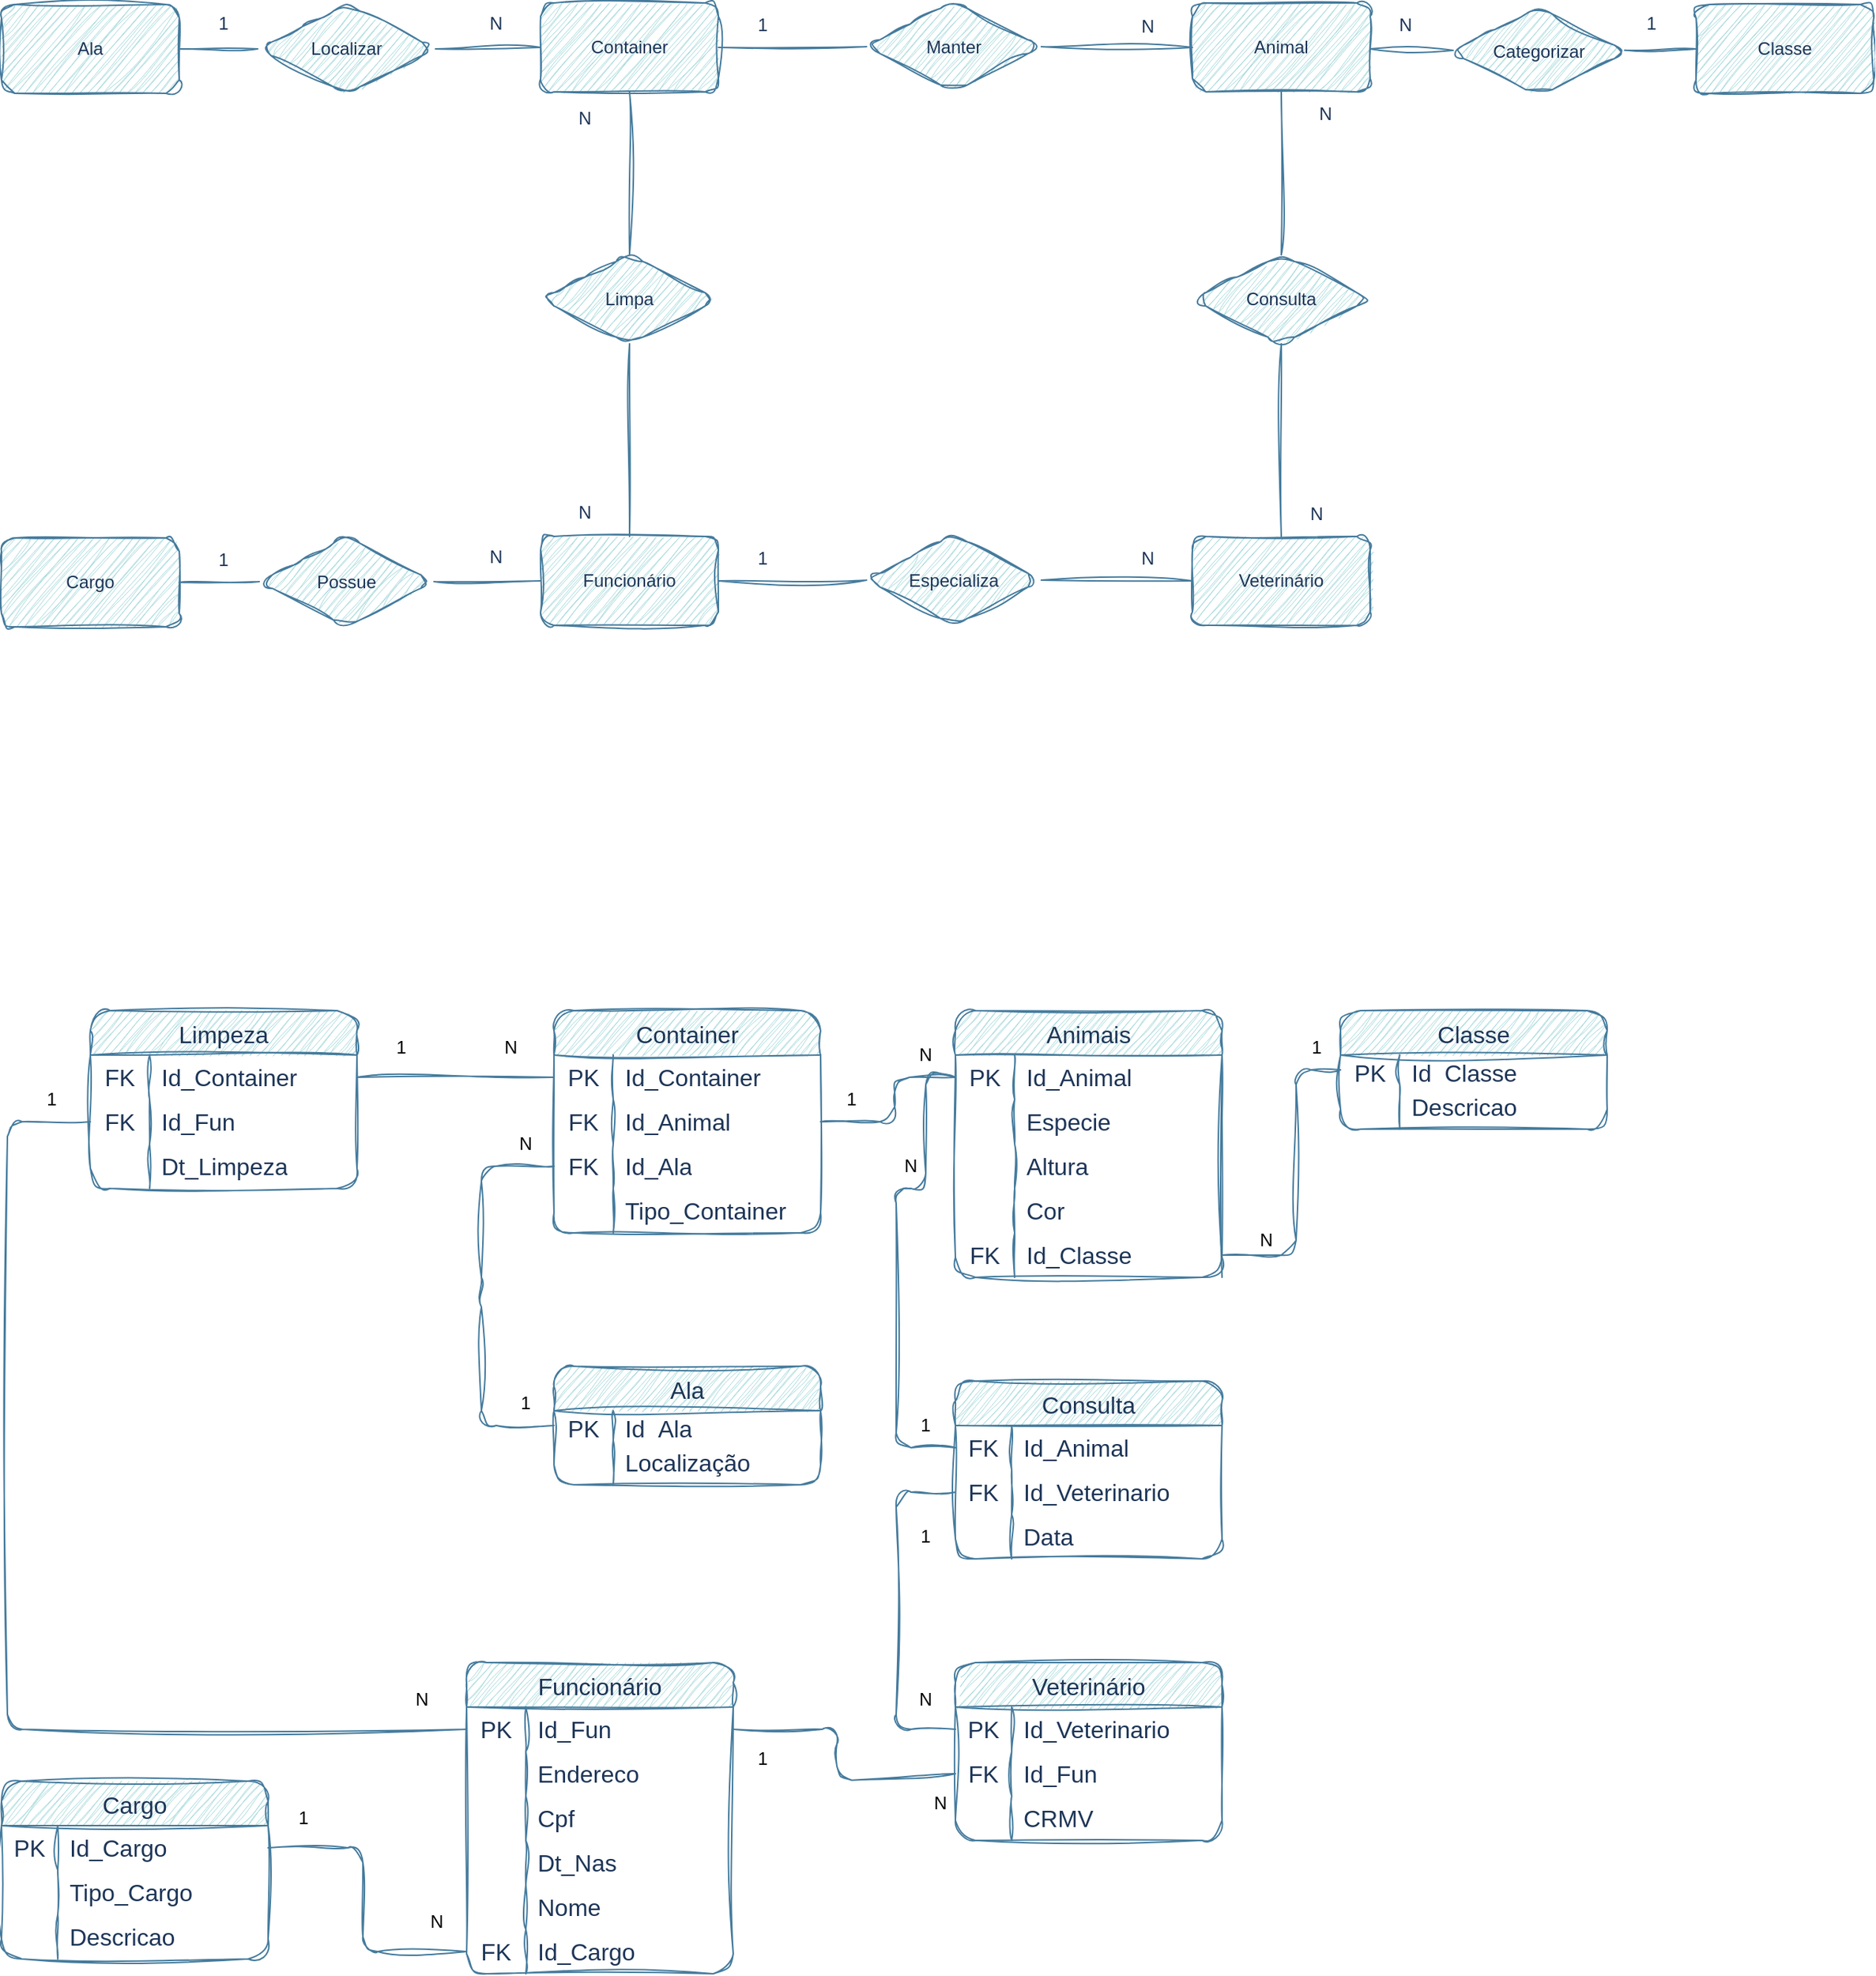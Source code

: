 <mxfile version="22.1.4" type="github">
  <diagram id="C5RBs43oDa-KdzZeNtuy" name="Page-1">
    <mxGraphModel dx="2360" dy="2180" grid="1" gridSize="10" guides="1" tooltips="1" connect="1" arrows="1" fold="1" page="1" pageScale="1" pageWidth="1169" pageHeight="827" background="#FFFFFF" math="0" shadow="0">
      <root>
        <mxCell id="WIyWlLk6GJQsqaUBKTNV-0" />
        <mxCell id="WIyWlLk6GJQsqaUBKTNV-1" parent="WIyWlLk6GJQsqaUBKTNV-0" />
        <mxCell id="AoaK_2IaSsDuwdZKF_Ht-1" value="Classe" style="rounded=1;whiteSpace=wrap;html=1;sketch=1;curveFitting=1;jiggle=2;labelBackgroundColor=none;fillColor=#A8DADC;strokeColor=#457B9D;fontColor=#1D3557;" parent="WIyWlLk6GJQsqaUBKTNV-1" vertex="1">
          <mxGeometry x="500" y="-919" width="120" height="60" as="geometry" />
        </mxCell>
        <mxCell id="AoaK_2IaSsDuwdZKF_Ht-3" value="" style="endArrow=none;html=1;rounded=1;entryX=0;entryY=0.5;entryDx=0;entryDy=0;sketch=1;curveFitting=1;jiggle=2;labelBackgroundColor=none;strokeColor=#457B9D;fontColor=default;" parent="WIyWlLk6GJQsqaUBKTNV-1" source="AoaK_2IaSsDuwdZKF_Ht-0" target="AoaK_2IaSsDuwdZKF_Ht-1" edge="1">
          <mxGeometry width="50" height="50" relative="1" as="geometry">
            <mxPoint x="478" y="-840" as="sourcePoint" />
            <mxPoint x="548.711" y="-890" as="targetPoint" />
          </mxGeometry>
        </mxCell>
        <mxCell id="AoaK_2IaSsDuwdZKF_Ht-4" value="Animal" style="rounded=1;whiteSpace=wrap;html=1;sketch=1;curveFitting=1;jiggle=2;labelBackgroundColor=none;fillColor=#A8DADC;strokeColor=#457B9D;fontColor=#1D3557;" parent="WIyWlLk6GJQsqaUBKTNV-1" vertex="1">
          <mxGeometry x="160" y="-920" width="120" height="60" as="geometry" />
        </mxCell>
        <mxCell id="AoaK_2IaSsDuwdZKF_Ht-8" value="N" style="text;html=1;strokeColor=none;fillColor=none;align=center;verticalAlign=middle;whiteSpace=wrap;rounded=1;sketch=1;curveFitting=1;jiggle=2;labelBackgroundColor=none;fontColor=#1D3557;" parent="WIyWlLk6GJQsqaUBKTNV-1" vertex="1">
          <mxGeometry x="274" y="-920" width="60" height="30" as="geometry" />
        </mxCell>
        <mxCell id="AoaK_2IaSsDuwdZKF_Ht-9" value="1" style="text;html=1;strokeColor=none;fillColor=none;align=center;verticalAlign=middle;whiteSpace=wrap;rounded=1;sketch=1;curveFitting=1;jiggle=2;labelBackgroundColor=none;fontColor=#1D3557;" parent="WIyWlLk6GJQsqaUBKTNV-1" vertex="1">
          <mxGeometry x="440" y="-921" width="60" height="30" as="geometry" />
        </mxCell>
        <mxCell id="AoaK_2IaSsDuwdZKF_Ht-14" value="Manter" style="rhombus;whiteSpace=wrap;html=1;rounded=1;sketch=1;curveFitting=1;jiggle=2;labelBackgroundColor=none;fillColor=#A8DADC;strokeColor=#457B9D;fontColor=#1D3557;" parent="WIyWlLk6GJQsqaUBKTNV-1" vertex="1">
          <mxGeometry x="-60" y="-921" width="118" height="61" as="geometry" />
        </mxCell>
        <mxCell id="AoaK_2IaSsDuwdZKF_Ht-15" value="Container" style="rounded=1;whiteSpace=wrap;html=1;sketch=1;curveFitting=1;jiggle=2;labelBackgroundColor=none;fillColor=#A8DADC;strokeColor=#457B9D;fontColor=#1D3557;" parent="WIyWlLk6GJQsqaUBKTNV-1" vertex="1">
          <mxGeometry x="-280" y="-920" width="120" height="60" as="geometry" />
        </mxCell>
        <mxCell id="AoaK_2IaSsDuwdZKF_Ht-16" value="" style="endArrow=none;html=1;rounded=1;exitX=1;exitY=0.5;exitDx=0;exitDy=0;entryX=0;entryY=0.5;entryDx=0;entryDy=0;sketch=1;curveFitting=1;jiggle=2;labelBackgroundColor=none;strokeColor=#457B9D;fontColor=default;" parent="WIyWlLk6GJQsqaUBKTNV-1" source="AoaK_2IaSsDuwdZKF_Ht-14" target="AoaK_2IaSsDuwdZKF_Ht-4" edge="1">
          <mxGeometry width="50" height="50" relative="1" as="geometry">
            <mxPoint x="290" y="-880" as="sourcePoint" />
            <mxPoint x="390" y="-880" as="targetPoint" />
          </mxGeometry>
        </mxCell>
        <mxCell id="AoaK_2IaSsDuwdZKF_Ht-17" value="" style="endArrow=none;html=1;rounded=1;exitX=1;exitY=0.5;exitDx=0;exitDy=0;entryX=0;entryY=0.5;entryDx=0;entryDy=0;sketch=1;curveFitting=1;jiggle=2;labelBackgroundColor=none;strokeColor=#457B9D;fontColor=default;" parent="WIyWlLk6GJQsqaUBKTNV-1" source="AoaK_2IaSsDuwdZKF_Ht-15" target="AoaK_2IaSsDuwdZKF_Ht-14" edge="1">
          <mxGeometry width="50" height="50" relative="1" as="geometry">
            <mxPoint x="38" y="-880" as="sourcePoint" />
            <mxPoint x="170" y="-880" as="targetPoint" />
          </mxGeometry>
        </mxCell>
        <mxCell id="AoaK_2IaSsDuwdZKF_Ht-18" value="N" style="text;html=1;strokeColor=none;fillColor=none;align=center;verticalAlign=middle;whiteSpace=wrap;rounded=1;sketch=1;curveFitting=1;jiggle=2;labelBackgroundColor=none;fontColor=#1D3557;" parent="WIyWlLk6GJQsqaUBKTNV-1" vertex="1">
          <mxGeometry x="100" y="-919" width="60" height="30" as="geometry" />
        </mxCell>
        <mxCell id="AoaK_2IaSsDuwdZKF_Ht-19" value="1" style="text;html=1;strokeColor=none;fillColor=none;align=center;verticalAlign=middle;whiteSpace=wrap;rounded=1;sketch=1;curveFitting=1;jiggle=2;labelBackgroundColor=none;fontColor=#1D3557;" parent="WIyWlLk6GJQsqaUBKTNV-1" vertex="1">
          <mxGeometry x="-160" y="-920" width="60" height="30" as="geometry" />
        </mxCell>
        <mxCell id="AoaK_2IaSsDuwdZKF_Ht-26" value="Veterinário" style="rounded=1;whiteSpace=wrap;html=1;sketch=1;curveFitting=1;jiggle=2;labelBackgroundColor=none;fillColor=#A8DADC;strokeColor=#457B9D;fontColor=#1D3557;" parent="WIyWlLk6GJQsqaUBKTNV-1" vertex="1">
          <mxGeometry x="160" y="-560" width="120" height="60" as="geometry" />
        </mxCell>
        <mxCell id="AoaK_2IaSsDuwdZKF_Ht-27" value="Consulta" style="rhombus;whiteSpace=wrap;html=1;rounded=1;sketch=1;curveFitting=1;jiggle=2;labelBackgroundColor=none;fillColor=#A8DADC;strokeColor=#457B9D;fontColor=#1D3557;" parent="WIyWlLk6GJQsqaUBKTNV-1" vertex="1">
          <mxGeometry x="160" y="-750" width="120" height="60" as="geometry" />
        </mxCell>
        <mxCell id="AoaK_2IaSsDuwdZKF_Ht-29" value="" style="endArrow=none;html=1;rounded=1;entryX=0.5;entryY=0;entryDx=0;entryDy=0;exitX=0.5;exitY=1;exitDx=0;exitDy=0;sketch=1;curveFitting=1;jiggle=2;labelBackgroundColor=none;strokeColor=#457B9D;fontColor=default;" parent="WIyWlLk6GJQsqaUBKTNV-1" source="AoaK_2IaSsDuwdZKF_Ht-27" target="AoaK_2IaSsDuwdZKF_Ht-26" edge="1">
          <mxGeometry width="50" height="50" relative="1" as="geometry">
            <mxPoint x="220" y="-680" as="sourcePoint" />
            <mxPoint x="230" y="-781" as="targetPoint" />
          </mxGeometry>
        </mxCell>
        <mxCell id="AoaK_2IaSsDuwdZKF_Ht-30" value="Funcionário" style="rounded=1;whiteSpace=wrap;html=1;sketch=1;curveFitting=1;jiggle=2;labelBackgroundColor=none;fillColor=#A8DADC;strokeColor=#457B9D;fontColor=#1D3557;" parent="WIyWlLk6GJQsqaUBKTNV-1" vertex="1">
          <mxGeometry x="-280" y="-560" width="120" height="60" as="geometry" />
        </mxCell>
        <mxCell id="AoaK_2IaSsDuwdZKF_Ht-35" value="N" style="text;html=1;strokeColor=none;fillColor=none;align=center;verticalAlign=middle;whiteSpace=wrap;rounded=1;sketch=1;curveFitting=1;jiggle=2;labelBackgroundColor=none;fontColor=#1D3557;" parent="WIyWlLk6GJQsqaUBKTNV-1" vertex="1">
          <mxGeometry x="214" y="-590" width="60" height="30" as="geometry" />
        </mxCell>
        <mxCell id="AoaK_2IaSsDuwdZKF_Ht-44" value="Animais" style="shape=table;startSize=30;container=1;collapsible=0;childLayout=tableLayout;fixedRows=1;rowLines=0;fontStyle=0;strokeColor=#457B9D;fontSize=16;rounded=1;sketch=1;curveFitting=1;jiggle=2;labelBackgroundColor=none;fillColor=#A8DADC;fontColor=#1D3557;" parent="WIyWlLk6GJQsqaUBKTNV-1" vertex="1">
          <mxGeometry y="-240" width="180" height="180" as="geometry" />
        </mxCell>
        <mxCell id="AoaK_2IaSsDuwdZKF_Ht-45" value="" style="shape=tableRow;horizontal=0;startSize=0;swimlaneHead=0;swimlaneBody=0;top=0;left=0;bottom=0;right=0;collapsible=0;dropTarget=0;fillColor=none;points=[[0,0.5],[1,0.5]];portConstraint=eastwest;strokeColor=#457B9D;fontSize=16;rounded=1;sketch=1;curveFitting=1;jiggle=2;labelBackgroundColor=none;fontColor=#1D3557;" parent="AoaK_2IaSsDuwdZKF_Ht-44" vertex="1">
          <mxGeometry y="30" width="180" height="30" as="geometry" />
        </mxCell>
        <mxCell id="AoaK_2IaSsDuwdZKF_Ht-46" value="PK" style="shape=partialRectangle;html=1;whiteSpace=wrap;connectable=0;fillColor=none;top=0;left=0;bottom=0;right=0;overflow=hidden;pointerEvents=1;strokeColor=#457B9D;fontSize=16;rounded=1;sketch=1;curveFitting=1;jiggle=2;labelBackgroundColor=none;fontColor=#1D3557;" parent="AoaK_2IaSsDuwdZKF_Ht-45" vertex="1">
          <mxGeometry width="40" height="30" as="geometry">
            <mxRectangle width="40" height="30" as="alternateBounds" />
          </mxGeometry>
        </mxCell>
        <mxCell id="AoaK_2IaSsDuwdZKF_Ht-47" value="Id_Animal" style="shape=partialRectangle;html=1;whiteSpace=wrap;connectable=0;fillColor=none;top=0;left=0;bottom=0;right=0;align=left;spacingLeft=6;overflow=hidden;strokeColor=#457B9D;fontSize=16;rounded=1;sketch=1;curveFitting=1;jiggle=2;labelBackgroundColor=none;fontColor=#1D3557;" parent="AoaK_2IaSsDuwdZKF_Ht-45" vertex="1">
          <mxGeometry x="40" width="140" height="30" as="geometry">
            <mxRectangle width="140" height="30" as="alternateBounds" />
          </mxGeometry>
        </mxCell>
        <mxCell id="AoaK_2IaSsDuwdZKF_Ht-48" value="" style="shape=tableRow;horizontal=0;startSize=0;swimlaneHead=0;swimlaneBody=0;top=0;left=0;bottom=0;right=0;collapsible=0;dropTarget=0;fillColor=none;points=[[0,0.5],[1,0.5]];portConstraint=eastwest;strokeColor=#457B9D;fontSize=16;rounded=1;sketch=1;curveFitting=1;jiggle=2;labelBackgroundColor=none;fontColor=#1D3557;" parent="AoaK_2IaSsDuwdZKF_Ht-44" vertex="1">
          <mxGeometry y="60" width="180" height="30" as="geometry" />
        </mxCell>
        <mxCell id="AoaK_2IaSsDuwdZKF_Ht-49" value="" style="shape=partialRectangle;html=1;whiteSpace=wrap;connectable=0;fillColor=none;top=0;left=0;bottom=0;right=0;overflow=hidden;strokeColor=#457B9D;fontSize=16;rounded=1;sketch=1;curveFitting=1;jiggle=2;labelBackgroundColor=none;fontColor=#1D3557;" parent="AoaK_2IaSsDuwdZKF_Ht-48" vertex="1">
          <mxGeometry width="40" height="30" as="geometry">
            <mxRectangle width="40" height="30" as="alternateBounds" />
          </mxGeometry>
        </mxCell>
        <mxCell id="AoaK_2IaSsDuwdZKF_Ht-50" value="Especie" style="shape=partialRectangle;html=1;whiteSpace=wrap;connectable=0;fillColor=none;top=0;left=0;bottom=0;right=0;align=left;spacingLeft=6;overflow=hidden;strokeColor=#457B9D;fontSize=16;rounded=1;sketch=1;curveFitting=1;jiggle=2;labelBackgroundColor=none;fontColor=#1D3557;" parent="AoaK_2IaSsDuwdZKF_Ht-48" vertex="1">
          <mxGeometry x="40" width="140" height="30" as="geometry">
            <mxRectangle width="140" height="30" as="alternateBounds" />
          </mxGeometry>
        </mxCell>
        <mxCell id="AoaK_2IaSsDuwdZKF_Ht-51" value="" style="shape=tableRow;horizontal=0;startSize=0;swimlaneHead=0;swimlaneBody=0;top=0;left=0;bottom=0;right=0;collapsible=0;dropTarget=0;fillColor=none;points=[[0,0.5],[1,0.5]];portConstraint=eastwest;strokeColor=#457B9D;fontSize=16;rounded=1;sketch=1;curveFitting=1;jiggle=2;labelBackgroundColor=none;fontColor=#1D3557;" parent="AoaK_2IaSsDuwdZKF_Ht-44" vertex="1">
          <mxGeometry y="90" width="180" height="30" as="geometry" />
        </mxCell>
        <mxCell id="AoaK_2IaSsDuwdZKF_Ht-52" value="" style="shape=partialRectangle;html=1;whiteSpace=wrap;connectable=0;fillColor=none;top=0;left=0;bottom=0;right=0;overflow=hidden;strokeColor=#457B9D;fontSize=16;rounded=1;sketch=1;curveFitting=1;jiggle=2;labelBackgroundColor=none;fontColor=#1D3557;" parent="AoaK_2IaSsDuwdZKF_Ht-51" vertex="1">
          <mxGeometry width="40" height="30" as="geometry">
            <mxRectangle width="40" height="30" as="alternateBounds" />
          </mxGeometry>
        </mxCell>
        <mxCell id="AoaK_2IaSsDuwdZKF_Ht-53" value="Altura" style="shape=partialRectangle;html=1;whiteSpace=wrap;connectable=0;fillColor=none;top=0;left=0;bottom=0;right=0;align=left;spacingLeft=6;overflow=hidden;strokeColor=#457B9D;fontSize=16;rounded=1;sketch=1;curveFitting=1;jiggle=2;labelBackgroundColor=none;fontColor=#1D3557;" parent="AoaK_2IaSsDuwdZKF_Ht-51" vertex="1">
          <mxGeometry x="40" width="140" height="30" as="geometry">
            <mxRectangle width="140" height="30" as="alternateBounds" />
          </mxGeometry>
        </mxCell>
        <mxCell id="AoaK_2IaSsDuwdZKF_Ht-56" value="" style="shape=tableRow;horizontal=0;startSize=0;swimlaneHead=0;swimlaneBody=0;top=0;left=0;bottom=0;right=0;collapsible=0;dropTarget=0;fillColor=none;points=[[0,0.5],[1,0.5]];portConstraint=eastwest;strokeColor=#457B9D;fontSize=16;rounded=1;sketch=1;curveFitting=1;jiggle=2;labelBackgroundColor=none;fontColor=#1D3557;" parent="AoaK_2IaSsDuwdZKF_Ht-44" vertex="1">
          <mxGeometry y="120" width="180" height="30" as="geometry" />
        </mxCell>
        <mxCell id="AoaK_2IaSsDuwdZKF_Ht-57" value="" style="shape=partialRectangle;html=1;whiteSpace=wrap;connectable=0;fillColor=none;top=0;left=0;bottom=0;right=0;overflow=hidden;strokeColor=#457B9D;fontSize=16;rounded=1;sketch=1;curveFitting=1;jiggle=2;labelBackgroundColor=none;fontColor=#1D3557;" parent="AoaK_2IaSsDuwdZKF_Ht-56" vertex="1">
          <mxGeometry width="40" height="30" as="geometry">
            <mxRectangle width="40" height="30" as="alternateBounds" />
          </mxGeometry>
        </mxCell>
        <mxCell id="AoaK_2IaSsDuwdZKF_Ht-58" value="Cor" style="shape=partialRectangle;html=1;whiteSpace=wrap;connectable=0;fillColor=none;top=0;left=0;bottom=0;right=0;align=left;spacingLeft=6;overflow=hidden;strokeColor=#457B9D;fontSize=16;rounded=1;sketch=1;curveFitting=1;jiggle=2;labelBackgroundColor=none;fontColor=#1D3557;" parent="AoaK_2IaSsDuwdZKF_Ht-56" vertex="1">
          <mxGeometry x="40" width="140" height="30" as="geometry">
            <mxRectangle width="140" height="30" as="alternateBounds" />
          </mxGeometry>
        </mxCell>
        <mxCell id="AoaK_2IaSsDuwdZKF_Ht-115" value="" style="shape=tableRow;horizontal=0;startSize=0;swimlaneHead=0;swimlaneBody=0;top=0;left=0;bottom=0;right=0;collapsible=0;dropTarget=0;fillColor=none;points=[[0,0.5],[1,0.5]];portConstraint=eastwest;strokeColor=#457B9D;fontSize=16;rounded=1;sketch=1;curveFitting=1;jiggle=2;labelBackgroundColor=none;fontColor=#1D3557;" parent="AoaK_2IaSsDuwdZKF_Ht-44" vertex="1">
          <mxGeometry y="150" width="180" height="30" as="geometry" />
        </mxCell>
        <mxCell id="AoaK_2IaSsDuwdZKF_Ht-116" value="FK" style="shape=partialRectangle;html=1;whiteSpace=wrap;connectable=0;fillColor=none;top=0;left=0;bottom=0;right=0;overflow=hidden;strokeColor=#457B9D;fontSize=16;rounded=1;sketch=1;curveFitting=1;jiggle=2;labelBackgroundColor=none;fontColor=#1D3557;" parent="AoaK_2IaSsDuwdZKF_Ht-115" vertex="1">
          <mxGeometry width="40" height="30" as="geometry">
            <mxRectangle width="40" height="30" as="alternateBounds" />
          </mxGeometry>
        </mxCell>
        <mxCell id="AoaK_2IaSsDuwdZKF_Ht-117" value="Id_Classe" style="shape=partialRectangle;html=1;whiteSpace=wrap;connectable=0;fillColor=none;top=0;left=0;bottom=0;right=0;align=left;spacingLeft=6;overflow=hidden;strokeColor=#457B9D;fontSize=16;rounded=1;sketch=1;curveFitting=1;jiggle=2;labelBackgroundColor=none;fontColor=#1D3557;" parent="AoaK_2IaSsDuwdZKF_Ht-115" vertex="1">
          <mxGeometry x="40" width="140" height="30" as="geometry">
            <mxRectangle width="140" height="30" as="alternateBounds" />
          </mxGeometry>
        </mxCell>
        <mxCell id="lIdoPf1gGKjcN349rqHI-10" value="" style="shape=waypoint;sketch=1;size=6;pointerEvents=1;points=[];fillColor=#A8DADC;resizable=0;rotatable=0;perimeter=centerPerimeter;snapToPoint=1;fontSize=16;strokeColor=#457B9D;fontColor=#1D3557;startSize=30;fontStyle=0;rounded=1;curveFitting=1;jiggle=2;labelBackgroundColor=none;hachureGap=4;fontFamily=Architects Daughter;fontSource=https%3A%2F%2Ffonts.googleapis.com%2Fcss%3Ffamily%3DArchitects%2BDaughter;" parent="AoaK_2IaSsDuwdZKF_Ht-115" vertex="1">
          <mxGeometry x="180" width="NaN" height="30" as="geometry">
            <mxRectangle width="NaN" height="30" as="alternateBounds" />
          </mxGeometry>
        </mxCell>
        <mxCell id="AoaK_2IaSsDuwdZKF_Ht-59" value="Container" style="shape=table;startSize=30;container=1;collapsible=0;childLayout=tableLayout;fixedRows=1;rowLines=0;fontStyle=0;strokeColor=#457B9D;fontSize=16;rounded=1;sketch=1;curveFitting=1;jiggle=2;labelBackgroundColor=none;fillColor=#A8DADC;fontColor=#1D3557;" parent="WIyWlLk6GJQsqaUBKTNV-1" vertex="1">
          <mxGeometry x="-271" y="-240" width="180" height="150" as="geometry" />
        </mxCell>
        <mxCell id="AoaK_2IaSsDuwdZKF_Ht-60" value="" style="shape=tableRow;horizontal=0;startSize=0;swimlaneHead=0;swimlaneBody=0;top=0;left=0;bottom=0;right=0;collapsible=0;dropTarget=0;fillColor=none;points=[[0,0.5],[1,0.5]];portConstraint=eastwest;strokeColor=#457B9D;fontSize=16;rounded=1;sketch=1;curveFitting=1;jiggle=2;labelBackgroundColor=none;fontColor=#1D3557;" parent="AoaK_2IaSsDuwdZKF_Ht-59" vertex="1">
          <mxGeometry y="30" width="180" height="30" as="geometry" />
        </mxCell>
        <mxCell id="AoaK_2IaSsDuwdZKF_Ht-61" value="PK" style="shape=partialRectangle;html=1;whiteSpace=wrap;connectable=0;fillColor=none;top=0;left=0;bottom=0;right=0;overflow=hidden;pointerEvents=1;strokeColor=#457B9D;fontSize=16;rounded=1;sketch=1;curveFitting=1;jiggle=2;labelBackgroundColor=none;fontColor=#1D3557;" parent="AoaK_2IaSsDuwdZKF_Ht-60" vertex="1">
          <mxGeometry width="40" height="30" as="geometry">
            <mxRectangle width="40" height="30" as="alternateBounds" />
          </mxGeometry>
        </mxCell>
        <mxCell id="AoaK_2IaSsDuwdZKF_Ht-62" value="Id_Container" style="shape=partialRectangle;html=1;whiteSpace=wrap;connectable=0;fillColor=none;top=0;left=0;bottom=0;right=0;align=left;spacingLeft=6;overflow=hidden;strokeColor=#457B9D;fontSize=16;rounded=1;sketch=1;curveFitting=1;jiggle=2;labelBackgroundColor=none;fontColor=#1D3557;" parent="AoaK_2IaSsDuwdZKF_Ht-60" vertex="1">
          <mxGeometry x="40" width="140" height="30" as="geometry">
            <mxRectangle width="140" height="30" as="alternateBounds" />
          </mxGeometry>
        </mxCell>
        <mxCell id="AoaK_2IaSsDuwdZKF_Ht-63" value="" style="shape=tableRow;horizontal=0;startSize=0;swimlaneHead=0;swimlaneBody=0;top=0;left=0;bottom=0;right=0;collapsible=0;dropTarget=0;fillColor=none;points=[[0,0.5],[1,0.5]];portConstraint=eastwest;strokeColor=#457B9D;fontSize=16;rounded=1;sketch=1;curveFitting=1;jiggle=2;labelBackgroundColor=none;fontColor=#1D3557;" parent="AoaK_2IaSsDuwdZKF_Ht-59" vertex="1">
          <mxGeometry y="60" width="180" height="30" as="geometry" />
        </mxCell>
        <mxCell id="AoaK_2IaSsDuwdZKF_Ht-64" value="FK" style="shape=partialRectangle;html=1;whiteSpace=wrap;connectable=0;fillColor=none;top=0;left=0;bottom=0;right=0;overflow=hidden;strokeColor=#457B9D;fontSize=16;rounded=1;sketch=1;curveFitting=1;jiggle=2;labelBackgroundColor=none;fontColor=#1D3557;" parent="AoaK_2IaSsDuwdZKF_Ht-63" vertex="1">
          <mxGeometry width="40" height="30" as="geometry">
            <mxRectangle width="40" height="30" as="alternateBounds" />
          </mxGeometry>
        </mxCell>
        <mxCell id="AoaK_2IaSsDuwdZKF_Ht-65" value="Id_Animal" style="shape=partialRectangle;html=1;whiteSpace=wrap;connectable=0;fillColor=none;top=0;left=0;bottom=0;right=0;align=left;spacingLeft=6;overflow=hidden;strokeColor=#457B9D;fontSize=16;rounded=1;sketch=1;curveFitting=1;jiggle=2;labelBackgroundColor=none;fontColor=#1D3557;" parent="AoaK_2IaSsDuwdZKF_Ht-63" vertex="1">
          <mxGeometry x="40" width="140" height="30" as="geometry">
            <mxRectangle width="140" height="30" as="alternateBounds" />
          </mxGeometry>
        </mxCell>
        <mxCell id="AoaK_2IaSsDuwdZKF_Ht-85" value="" style="shape=tableRow;horizontal=0;startSize=0;swimlaneHead=0;swimlaneBody=0;top=0;left=0;bottom=0;right=0;collapsible=0;dropTarget=0;fillColor=none;points=[[0,0.5],[1,0.5]];portConstraint=eastwest;strokeColor=#457B9D;fontSize=16;rounded=1;sketch=1;curveFitting=1;jiggle=2;labelBackgroundColor=none;fontColor=#1D3557;" parent="AoaK_2IaSsDuwdZKF_Ht-59" vertex="1">
          <mxGeometry y="90" width="180" height="30" as="geometry" />
        </mxCell>
        <mxCell id="AoaK_2IaSsDuwdZKF_Ht-86" value="FK" style="shape=partialRectangle;html=1;whiteSpace=wrap;connectable=0;fillColor=none;top=0;left=0;bottom=0;right=0;overflow=hidden;strokeColor=#457B9D;fontSize=16;rounded=1;sketch=1;curveFitting=1;jiggle=2;labelBackgroundColor=none;fontColor=#1D3557;" parent="AoaK_2IaSsDuwdZKF_Ht-85" vertex="1">
          <mxGeometry width="40" height="30" as="geometry">
            <mxRectangle width="40" height="30" as="alternateBounds" />
          </mxGeometry>
        </mxCell>
        <mxCell id="AoaK_2IaSsDuwdZKF_Ht-87" value="Id_Ala" style="shape=partialRectangle;html=1;whiteSpace=wrap;connectable=0;fillColor=none;top=0;left=0;bottom=0;right=0;align=left;spacingLeft=6;overflow=hidden;strokeColor=#457B9D;fontSize=16;rounded=1;sketch=1;curveFitting=1;jiggle=2;labelBackgroundColor=none;fontColor=#1D3557;" parent="AoaK_2IaSsDuwdZKF_Ht-85" vertex="1">
          <mxGeometry x="40" width="140" height="30" as="geometry">
            <mxRectangle width="140" height="30" as="alternateBounds" />
          </mxGeometry>
        </mxCell>
        <mxCell id="AoaK_2IaSsDuwdZKF_Ht-66" value="" style="shape=tableRow;horizontal=0;startSize=0;swimlaneHead=0;swimlaneBody=0;top=0;left=0;bottom=0;right=0;collapsible=0;dropTarget=0;fillColor=none;points=[[0,0.5],[1,0.5]];portConstraint=eastwest;strokeColor=#457B9D;fontSize=16;rounded=1;sketch=1;curveFitting=1;jiggle=2;labelBackgroundColor=none;fontColor=#1D3557;" parent="AoaK_2IaSsDuwdZKF_Ht-59" vertex="1">
          <mxGeometry y="120" width="180" height="30" as="geometry" />
        </mxCell>
        <mxCell id="AoaK_2IaSsDuwdZKF_Ht-67" value="" style="shape=partialRectangle;html=1;whiteSpace=wrap;connectable=0;fillColor=none;top=0;left=0;bottom=0;right=0;overflow=hidden;strokeColor=#457B9D;fontSize=16;rounded=1;sketch=1;curveFitting=1;jiggle=2;labelBackgroundColor=none;fontColor=#1D3557;" parent="AoaK_2IaSsDuwdZKF_Ht-66" vertex="1">
          <mxGeometry width="40" height="30" as="geometry">
            <mxRectangle width="40" height="30" as="alternateBounds" />
          </mxGeometry>
        </mxCell>
        <mxCell id="AoaK_2IaSsDuwdZKF_Ht-68" value="Tipo_Container" style="shape=partialRectangle;html=1;whiteSpace=wrap;connectable=0;fillColor=none;top=0;left=0;bottom=0;right=0;align=left;spacingLeft=6;overflow=hidden;strokeColor=#457B9D;fontSize=16;rounded=1;sketch=1;curveFitting=1;jiggle=2;labelBackgroundColor=none;fontColor=#1D3557;" parent="AoaK_2IaSsDuwdZKF_Ht-66" vertex="1">
          <mxGeometry x="40" width="140" height="30" as="geometry">
            <mxRectangle width="140" height="30" as="alternateBounds" />
          </mxGeometry>
        </mxCell>
        <mxCell id="AoaK_2IaSsDuwdZKF_Ht-75" value="Ala" style="shape=table;startSize=30;container=1;collapsible=0;childLayout=tableLayout;fixedRows=1;rowLines=0;fontStyle=0;strokeColor=#457B9D;fontSize=16;rounded=1;sketch=1;curveFitting=1;jiggle=2;labelBackgroundColor=none;fillColor=#A8DADC;fontColor=#1D3557;" parent="WIyWlLk6GJQsqaUBKTNV-1" vertex="1">
          <mxGeometry x="-271" width="180" height="80" as="geometry" />
        </mxCell>
        <mxCell id="AoaK_2IaSsDuwdZKF_Ht-76" value="" style="shape=tableRow;horizontal=0;startSize=0;swimlaneHead=0;swimlaneBody=0;top=0;left=0;bottom=0;right=0;collapsible=0;dropTarget=0;fillColor=none;points=[[0,0.5],[1,0.5]];portConstraint=eastwest;strokeColor=#457B9D;fontSize=16;rounded=1;sketch=1;curveFitting=1;jiggle=2;labelBackgroundColor=none;fontColor=#1D3557;" parent="AoaK_2IaSsDuwdZKF_Ht-75" vertex="1">
          <mxGeometry y="30" width="180" height="20" as="geometry" />
        </mxCell>
        <mxCell id="AoaK_2IaSsDuwdZKF_Ht-77" value="PK" style="shape=partialRectangle;html=1;whiteSpace=wrap;connectable=0;fillColor=none;top=0;left=0;bottom=0;right=0;overflow=hidden;pointerEvents=1;strokeColor=#457B9D;fontSize=16;rounded=1;sketch=1;curveFitting=1;jiggle=2;labelBackgroundColor=none;fontColor=#1D3557;" parent="AoaK_2IaSsDuwdZKF_Ht-76" vertex="1">
          <mxGeometry width="40" height="20" as="geometry">
            <mxRectangle width="40" height="20" as="alternateBounds" />
          </mxGeometry>
        </mxCell>
        <mxCell id="AoaK_2IaSsDuwdZKF_Ht-78" value="Id_Ala" style="shape=partialRectangle;html=1;whiteSpace=wrap;connectable=0;fillColor=none;top=0;left=0;bottom=0;right=0;align=left;spacingLeft=6;overflow=hidden;strokeColor=#457B9D;fontSize=16;rounded=1;sketch=1;curveFitting=1;jiggle=2;labelBackgroundColor=none;fontColor=#1D3557;" parent="AoaK_2IaSsDuwdZKF_Ht-76" vertex="1">
          <mxGeometry x="40" width="140" height="20" as="geometry">
            <mxRectangle width="140" height="20" as="alternateBounds" />
          </mxGeometry>
        </mxCell>
        <mxCell id="AoaK_2IaSsDuwdZKF_Ht-79" value="" style="shape=tableRow;horizontal=0;startSize=0;swimlaneHead=0;swimlaneBody=0;top=0;left=0;bottom=0;right=0;collapsible=0;dropTarget=0;fillColor=none;points=[[0,0.5],[1,0.5]];portConstraint=eastwest;strokeColor=#457B9D;fontSize=16;rounded=1;sketch=1;curveFitting=1;jiggle=2;labelBackgroundColor=none;fontColor=#1D3557;" parent="AoaK_2IaSsDuwdZKF_Ht-75" vertex="1">
          <mxGeometry y="50" width="180" height="30" as="geometry" />
        </mxCell>
        <mxCell id="AoaK_2IaSsDuwdZKF_Ht-80" value="" style="shape=partialRectangle;html=1;whiteSpace=wrap;connectable=0;fillColor=none;top=0;left=0;bottom=0;right=0;overflow=hidden;strokeColor=#457B9D;fontSize=16;rounded=1;sketch=1;curveFitting=1;jiggle=2;labelBackgroundColor=none;fontColor=#1D3557;" parent="AoaK_2IaSsDuwdZKF_Ht-79" vertex="1">
          <mxGeometry width="40" height="30" as="geometry">
            <mxRectangle width="40" height="30" as="alternateBounds" />
          </mxGeometry>
        </mxCell>
        <mxCell id="AoaK_2IaSsDuwdZKF_Ht-81" value="Localização" style="shape=partialRectangle;html=1;whiteSpace=wrap;connectable=0;fillColor=none;top=0;left=0;bottom=0;right=0;align=left;spacingLeft=6;overflow=hidden;strokeColor=#457B9D;fontSize=16;rounded=1;sketch=1;curveFitting=1;jiggle=2;labelBackgroundColor=none;fontColor=#1D3557;" parent="AoaK_2IaSsDuwdZKF_Ht-79" vertex="1">
          <mxGeometry x="40" width="140" height="30" as="geometry">
            <mxRectangle width="140" height="30" as="alternateBounds" />
          </mxGeometry>
        </mxCell>
        <mxCell id="AoaK_2IaSsDuwdZKF_Ht-88" value="" style="endArrow=none;html=1;rounded=1;exitX=0;exitY=0.5;exitDx=0;exitDy=0;entryX=1;entryY=0.5;entryDx=0;entryDy=0;sketch=1;curveFitting=1;jiggle=2;labelBackgroundColor=none;strokeColor=#457B9D;fontColor=default;" parent="WIyWlLk6GJQsqaUBKTNV-1" source="AoaK_2IaSsDuwdZKF_Ht-45" target="AoaK_2IaSsDuwdZKF_Ht-63" edge="1">
          <mxGeometry width="50" height="50" relative="1" as="geometry">
            <mxPoint x="-90" y="-360" as="sourcePoint" />
            <mxPoint x="-91" y="-300" as="targetPoint" />
            <Array as="points">
              <mxPoint x="-41" y="-195" />
              <mxPoint x="-41" y="-165" />
            </Array>
          </mxGeometry>
        </mxCell>
        <mxCell id="AoaK_2IaSsDuwdZKF_Ht-89" value="" style="endArrow=none;html=1;rounded=1;exitX=0;exitY=0.5;exitDx=0;exitDy=0;entryX=0;entryY=0.5;entryDx=0;entryDy=0;sketch=1;curveFitting=1;jiggle=2;labelBackgroundColor=none;strokeColor=#457B9D;fontColor=default;" parent="WIyWlLk6GJQsqaUBKTNV-1" source="AoaK_2IaSsDuwdZKF_Ht-85" target="AoaK_2IaSsDuwdZKF_Ht-76" edge="1">
          <mxGeometry width="50" height="50" relative="1" as="geometry">
            <mxPoint x="-290" y="-220" as="sourcePoint" />
            <mxPoint x="-300" y="-40" as="targetPoint" />
            <Array as="points">
              <mxPoint x="-320" y="-135" />
              <mxPoint x="-320" y="-50" />
              <mxPoint x="-320" y="40" />
            </Array>
          </mxGeometry>
        </mxCell>
        <mxCell id="AoaK_2IaSsDuwdZKF_Ht-118" value="Classe" style="shape=table;startSize=30;container=1;collapsible=0;childLayout=tableLayout;fixedRows=1;rowLines=0;fontStyle=0;strokeColor=#457B9D;fontSize=16;rounded=1;sketch=1;curveFitting=1;jiggle=2;labelBackgroundColor=none;fillColor=#A8DADC;fontColor=#1D3557;" parent="WIyWlLk6GJQsqaUBKTNV-1" vertex="1">
          <mxGeometry x="260" y="-240" width="180" height="80" as="geometry" />
        </mxCell>
        <mxCell id="AoaK_2IaSsDuwdZKF_Ht-119" value="" style="shape=tableRow;horizontal=0;startSize=0;swimlaneHead=0;swimlaneBody=0;top=0;left=0;bottom=0;right=0;collapsible=0;dropTarget=0;fillColor=none;points=[[0,0.5],[1,0.5]];portConstraint=eastwest;strokeColor=#457B9D;fontSize=16;rounded=1;sketch=1;curveFitting=1;jiggle=2;labelBackgroundColor=none;fontColor=#1D3557;" parent="AoaK_2IaSsDuwdZKF_Ht-118" vertex="1">
          <mxGeometry y="30" width="180" height="20" as="geometry" />
        </mxCell>
        <mxCell id="AoaK_2IaSsDuwdZKF_Ht-120" value="PK" style="shape=partialRectangle;html=1;whiteSpace=wrap;connectable=0;fillColor=none;top=0;left=0;bottom=0;right=0;overflow=hidden;pointerEvents=1;strokeColor=#457B9D;fontSize=16;rounded=1;sketch=1;curveFitting=1;jiggle=2;labelBackgroundColor=none;fontColor=#1D3557;" parent="AoaK_2IaSsDuwdZKF_Ht-119" vertex="1">
          <mxGeometry width="40" height="20" as="geometry">
            <mxRectangle width="40" height="20" as="alternateBounds" />
          </mxGeometry>
        </mxCell>
        <mxCell id="AoaK_2IaSsDuwdZKF_Ht-121" value="Id_Classe" style="shape=partialRectangle;html=1;whiteSpace=wrap;connectable=0;fillColor=none;top=0;left=0;bottom=0;right=0;align=left;spacingLeft=6;overflow=hidden;strokeColor=#457B9D;fontSize=16;rounded=1;sketch=1;curveFitting=1;jiggle=2;labelBackgroundColor=none;fontColor=#1D3557;" parent="AoaK_2IaSsDuwdZKF_Ht-119" vertex="1">
          <mxGeometry x="40" width="140" height="20" as="geometry">
            <mxRectangle width="140" height="20" as="alternateBounds" />
          </mxGeometry>
        </mxCell>
        <mxCell id="lIdoPf1gGKjcN349rqHI-0" value="" style="shape=tableRow;horizontal=0;startSize=0;swimlaneHead=0;swimlaneBody=0;top=0;left=0;bottom=0;right=0;collapsible=0;dropTarget=0;fillColor=none;points=[[0,0.5],[1,0.5]];portConstraint=eastwest;strokeColor=#457B9D;fontSize=16;rounded=1;sketch=1;curveFitting=1;jiggle=2;labelBackgroundColor=none;fontColor=#1D3557;" parent="AoaK_2IaSsDuwdZKF_Ht-118" vertex="1">
          <mxGeometry y="50" width="180" height="30" as="geometry" />
        </mxCell>
        <mxCell id="lIdoPf1gGKjcN349rqHI-1" value="" style="shape=partialRectangle;html=1;whiteSpace=wrap;connectable=0;fillColor=none;top=0;left=0;bottom=0;right=0;overflow=hidden;strokeColor=#457B9D;fontSize=16;rounded=1;sketch=1;curveFitting=1;jiggle=2;labelBackgroundColor=none;fontColor=#1D3557;" parent="lIdoPf1gGKjcN349rqHI-0" vertex="1">
          <mxGeometry width="40" height="30" as="geometry">
            <mxRectangle width="40" height="30" as="alternateBounds" />
          </mxGeometry>
        </mxCell>
        <mxCell id="lIdoPf1gGKjcN349rqHI-2" value="Descricao" style="shape=partialRectangle;html=1;whiteSpace=wrap;connectable=0;fillColor=none;top=0;left=0;bottom=0;right=0;align=left;spacingLeft=6;overflow=hidden;strokeColor=#457B9D;fontSize=16;rounded=1;sketch=1;curveFitting=1;jiggle=2;labelBackgroundColor=none;fontColor=#1D3557;" parent="lIdoPf1gGKjcN349rqHI-0" vertex="1">
          <mxGeometry x="40" width="140" height="30" as="geometry">
            <mxRectangle width="140" height="30" as="alternateBounds" />
          </mxGeometry>
        </mxCell>
        <mxCell id="oqTbiJwPYjKJjacwFd0H-3" value="" style="endArrow=none;html=1;rounded=1;exitX=0.5;exitY=1;exitDx=0;exitDy=0;sketch=1;curveFitting=1;jiggle=2;labelBackgroundColor=none;strokeColor=#457B9D;fontColor=default;" parent="WIyWlLk6GJQsqaUBKTNV-1" source="AoaK_2IaSsDuwdZKF_Ht-4" target="AoaK_2IaSsDuwdZKF_Ht-27" edge="1">
          <mxGeometry width="50" height="50" relative="1" as="geometry">
            <mxPoint x="230" y="-721" as="sourcePoint" />
            <mxPoint x="230" y="-661" as="targetPoint" />
          </mxGeometry>
        </mxCell>
        <mxCell id="oqTbiJwPYjKJjacwFd0H-6" value="Especializa" style="rhombus;whiteSpace=wrap;html=1;rounded=1;sketch=1;curveFitting=1;jiggle=2;labelBackgroundColor=none;fillColor=#A8DADC;strokeColor=#457B9D;fontColor=#1D3557;" parent="WIyWlLk6GJQsqaUBKTNV-1" vertex="1">
          <mxGeometry x="-60" y="-561" width="118" height="61" as="geometry" />
        </mxCell>
        <mxCell id="oqTbiJwPYjKJjacwFd0H-7" value="" style="endArrow=none;html=1;rounded=1;exitX=1;exitY=0.5;exitDx=0;exitDy=0;entryX=0;entryY=0.5;entryDx=0;entryDy=0;sketch=1;curveFitting=1;jiggle=2;labelBackgroundColor=none;strokeColor=#457B9D;fontColor=default;" parent="WIyWlLk6GJQsqaUBKTNV-1" source="oqTbiJwPYjKJjacwFd0H-6" target="AoaK_2IaSsDuwdZKF_Ht-26" edge="1">
          <mxGeometry width="50" height="50" relative="1" as="geometry">
            <mxPoint x="68" y="-779" as="sourcePoint" />
            <mxPoint x="170" y="-780" as="targetPoint" />
          </mxGeometry>
        </mxCell>
        <mxCell id="oqTbiJwPYjKJjacwFd0H-8" value="" style="endArrow=none;html=1;rounded=1;exitX=1;exitY=0.5;exitDx=0;exitDy=0;entryX=0;entryY=0.5;entryDx=0;entryDy=0;sketch=1;curveFitting=1;jiggle=2;labelBackgroundColor=none;strokeColor=#457B9D;fontColor=default;" parent="WIyWlLk6GJQsqaUBKTNV-1" source="AoaK_2IaSsDuwdZKF_Ht-30" target="oqTbiJwPYjKJjacwFd0H-6" edge="1">
          <mxGeometry width="50" height="50" relative="1" as="geometry">
            <mxPoint x="68" y="-519" as="sourcePoint" />
            <mxPoint x="170" y="-520" as="targetPoint" />
          </mxGeometry>
        </mxCell>
        <mxCell id="oqTbiJwPYjKJjacwFd0H-9" value="1" style="text;html=1;strokeColor=none;fillColor=none;align=center;verticalAlign=middle;whiteSpace=wrap;rounded=1;sketch=1;curveFitting=1;jiggle=2;labelBackgroundColor=none;fontColor=#1D3557;" parent="WIyWlLk6GJQsqaUBKTNV-1" vertex="1">
          <mxGeometry x="-160" y="-560" width="60" height="30" as="geometry" />
        </mxCell>
        <mxCell id="oqTbiJwPYjKJjacwFd0H-10" value="N" style="text;html=1;strokeColor=none;fillColor=none;align=center;verticalAlign=middle;whiteSpace=wrap;rounded=1;sketch=1;curveFitting=1;jiggle=2;labelBackgroundColor=none;fontColor=#1D3557;" parent="WIyWlLk6GJQsqaUBKTNV-1" vertex="1">
          <mxGeometry x="100" y="-560" width="60" height="30" as="geometry" />
        </mxCell>
        <mxCell id="oqTbiJwPYjKJjacwFd0H-13" value="Limpa" style="rhombus;whiteSpace=wrap;html=1;rounded=1;sketch=1;curveFitting=1;jiggle=2;labelBackgroundColor=none;fillColor=#A8DADC;strokeColor=#457B9D;fontColor=#1D3557;" parent="WIyWlLk6GJQsqaUBKTNV-1" vertex="1">
          <mxGeometry x="-280" y="-750" width="120" height="60" as="geometry" />
        </mxCell>
        <mxCell id="oqTbiJwPYjKJjacwFd0H-15" value="" style="endArrow=none;html=1;rounded=1;entryX=0.5;entryY=0;entryDx=0;entryDy=0;exitX=0.5;exitY=1;exitDx=0;exitDy=0;sketch=1;curveFitting=1;jiggle=2;labelBackgroundColor=none;strokeColor=#457B9D;fontColor=default;" parent="WIyWlLk6GJQsqaUBKTNV-1" source="oqTbiJwPYjKJjacwFd0H-13" target="AoaK_2IaSsDuwdZKF_Ht-30" edge="1">
          <mxGeometry width="50" height="50" relative="1" as="geometry">
            <mxPoint x="230" y="-680" as="sourcePoint" />
            <mxPoint x="230" y="-550" as="targetPoint" />
          </mxGeometry>
        </mxCell>
        <mxCell id="oqTbiJwPYjKJjacwFd0H-16" value="" style="endArrow=none;html=1;rounded=1;entryX=0.5;entryY=0;entryDx=0;entryDy=0;exitX=0.5;exitY=1;exitDx=0;exitDy=0;sketch=1;curveFitting=1;jiggle=2;labelBackgroundColor=none;strokeColor=#457B9D;fontColor=default;" parent="WIyWlLk6GJQsqaUBKTNV-1" source="AoaK_2IaSsDuwdZKF_Ht-15" target="oqTbiJwPYjKJjacwFd0H-13" edge="1">
          <mxGeometry width="50" height="50" relative="1" as="geometry">
            <mxPoint x="-210" y="-680" as="sourcePoint" />
            <mxPoint x="-210" y="-550" as="targetPoint" />
          </mxGeometry>
        </mxCell>
        <mxCell id="oqTbiJwPYjKJjacwFd0H-17" value="Ala" style="rounded=1;whiteSpace=wrap;html=1;sketch=1;curveFitting=1;jiggle=2;labelBackgroundColor=none;fillColor=#A8DADC;strokeColor=#457B9D;fontColor=#1D3557;" parent="WIyWlLk6GJQsqaUBKTNV-1" vertex="1">
          <mxGeometry x="-644" y="-919" width="120" height="60" as="geometry" />
        </mxCell>
        <mxCell id="oqTbiJwPYjKJjacwFd0H-18" value="Localizar" style="rhombus;whiteSpace=wrap;html=1;rounded=1;sketch=1;curveFitting=1;jiggle=2;labelBackgroundColor=none;fillColor=#A8DADC;strokeColor=#457B9D;fontColor=#1D3557;" parent="WIyWlLk6GJQsqaUBKTNV-1" vertex="1">
          <mxGeometry x="-471" y="-919" width="120" height="60" as="geometry" />
        </mxCell>
        <mxCell id="--3IPLWMdfYh0gsDapgk-0" value="Cargo" style="rounded=1;whiteSpace=wrap;html=1;sketch=1;curveFitting=1;jiggle=2;labelBackgroundColor=none;fillColor=#A8DADC;strokeColor=#457B9D;fontColor=#1D3557;" parent="WIyWlLk6GJQsqaUBKTNV-1" vertex="1">
          <mxGeometry x="-644" y="-559" width="120" height="60" as="geometry" />
        </mxCell>
        <mxCell id="--3IPLWMdfYh0gsDapgk-5" value="Possue" style="rhombus;whiteSpace=wrap;html=1;rounded=1;sketch=1;curveFitting=1;jiggle=2;labelBackgroundColor=none;fillColor=#A8DADC;strokeColor=#457B9D;fontColor=#1D3557;" parent="WIyWlLk6GJQsqaUBKTNV-1" vertex="1">
          <mxGeometry x="-470" y="-560" width="118" height="61" as="geometry" />
        </mxCell>
        <mxCell id="--3IPLWMdfYh0gsDapgk-6" value="" style="endArrow=none;html=1;rounded=1;exitX=1;exitY=0.5;exitDx=0;exitDy=0;entryX=0;entryY=0.5;entryDx=0;entryDy=0;sketch=1;curveFitting=1;jiggle=2;labelBackgroundColor=none;strokeColor=#457B9D;fontColor=default;" parent="WIyWlLk6GJQsqaUBKTNV-1" source="--3IPLWMdfYh0gsDapgk-5" target="AoaK_2IaSsDuwdZKF_Ht-30" edge="1">
          <mxGeometry width="50" height="50" relative="1" as="geometry">
            <mxPoint x="-150" y="-520" as="sourcePoint" />
            <mxPoint x="-50" y="-519" as="targetPoint" />
          </mxGeometry>
        </mxCell>
        <mxCell id="--3IPLWMdfYh0gsDapgk-8" value="" style="endArrow=none;html=1;rounded=1;sketch=1;curveFitting=1;jiggle=2;labelBackgroundColor=none;strokeColor=#457B9D;fontColor=default;" parent="WIyWlLk6GJQsqaUBKTNV-1" source="AoaK_2IaSsDuwdZKF_Ht-4" target="AoaK_2IaSsDuwdZKF_Ht-0" edge="1">
          <mxGeometry width="50" height="50" relative="1" as="geometry">
            <mxPoint x="280" y="-890" as="sourcePoint" />
            <mxPoint x="380" y="-890" as="targetPoint" />
          </mxGeometry>
        </mxCell>
        <mxCell id="AoaK_2IaSsDuwdZKF_Ht-0" value="Categorizar" style="rhombus;whiteSpace=wrap;html=1;rounded=1;sketch=1;curveFitting=1;jiggle=2;labelBackgroundColor=none;fillColor=#A8DADC;strokeColor=#457B9D;fontColor=#1D3557;" parent="WIyWlLk6GJQsqaUBKTNV-1" vertex="1">
          <mxGeometry x="334" y="-917" width="120" height="60" as="geometry" />
        </mxCell>
        <mxCell id="--3IPLWMdfYh0gsDapgk-10" value="" style="endArrow=none;html=1;rounded=1;exitX=1;exitY=0.5;exitDx=0;exitDy=0;entryX=0;entryY=0.5;entryDx=0;entryDy=0;sketch=1;curveFitting=1;jiggle=2;labelBackgroundColor=none;strokeColor=#457B9D;fontColor=default;" parent="WIyWlLk6GJQsqaUBKTNV-1" source="oqTbiJwPYjKJjacwFd0H-18" target="AoaK_2IaSsDuwdZKF_Ht-15" edge="1">
          <mxGeometry width="50" height="50" relative="1" as="geometry">
            <mxPoint x="-150" y="-880" as="sourcePoint" />
            <mxPoint x="-10" y="-880" as="targetPoint" />
          </mxGeometry>
        </mxCell>
        <mxCell id="--3IPLWMdfYh0gsDapgk-11" value="" style="endArrow=none;html=1;rounded=1;exitX=1;exitY=0.5;exitDx=0;exitDy=0;entryX=0;entryY=0.5;entryDx=0;entryDy=0;sketch=1;curveFitting=1;jiggle=2;labelBackgroundColor=none;strokeColor=#457B9D;fontColor=default;" parent="WIyWlLk6GJQsqaUBKTNV-1" source="oqTbiJwPYjKJjacwFd0H-17" target="oqTbiJwPYjKJjacwFd0H-18" edge="1">
          <mxGeometry width="50" height="50" relative="1" as="geometry">
            <mxPoint x="-341" y="-879" as="sourcePoint" />
            <mxPoint x="-270" y="-880" as="targetPoint" />
          </mxGeometry>
        </mxCell>
        <mxCell id="--3IPLWMdfYh0gsDapgk-12" value="" style="endArrow=none;html=1;rounded=1;exitX=1;exitY=0.5;exitDx=0;exitDy=0;entryX=0;entryY=0.5;entryDx=0;entryDy=0;sketch=1;curveFitting=1;jiggle=2;labelBackgroundColor=none;strokeColor=#457B9D;fontColor=default;" parent="WIyWlLk6GJQsqaUBKTNV-1" source="--3IPLWMdfYh0gsDapgk-0" target="--3IPLWMdfYh0gsDapgk-5" edge="1">
          <mxGeometry width="50" height="50" relative="1" as="geometry">
            <mxPoint x="-514" y="-879" as="sourcePoint" />
            <mxPoint x="-480" y="-530" as="targetPoint" />
          </mxGeometry>
        </mxCell>
        <mxCell id="--3IPLWMdfYh0gsDapgk-13" value="1" style="text;html=1;strokeColor=none;fillColor=none;align=center;verticalAlign=middle;whiteSpace=wrap;rounded=1;sketch=1;curveFitting=1;jiggle=2;labelBackgroundColor=none;fontColor=#1D3557;" parent="WIyWlLk6GJQsqaUBKTNV-1" vertex="1">
          <mxGeometry x="-524" y="-559" width="60" height="30" as="geometry" />
        </mxCell>
        <mxCell id="--3IPLWMdfYh0gsDapgk-14" value="N" style="text;html=1;strokeColor=none;fillColor=none;align=center;verticalAlign=middle;whiteSpace=wrap;rounded=1;sketch=1;curveFitting=1;jiggle=2;labelBackgroundColor=none;fontColor=#1D3557;" parent="WIyWlLk6GJQsqaUBKTNV-1" vertex="1">
          <mxGeometry x="-340" y="-561" width="60" height="30" as="geometry" />
        </mxCell>
        <mxCell id="--3IPLWMdfYh0gsDapgk-15" value="1" style="text;html=1;strokeColor=none;fillColor=none;align=center;verticalAlign=middle;whiteSpace=wrap;rounded=1;sketch=1;curveFitting=1;jiggle=2;labelBackgroundColor=none;fontColor=#1D3557;" parent="WIyWlLk6GJQsqaUBKTNV-1" vertex="1">
          <mxGeometry x="-524" y="-921" width="60" height="30" as="geometry" />
        </mxCell>
        <mxCell id="--3IPLWMdfYh0gsDapgk-16" value="N" style="text;html=1;strokeColor=none;fillColor=none;align=center;verticalAlign=middle;whiteSpace=wrap;rounded=1;sketch=1;curveFitting=1;jiggle=2;labelBackgroundColor=none;fontColor=#1D3557;" parent="WIyWlLk6GJQsqaUBKTNV-1" vertex="1">
          <mxGeometry x="-340" y="-921" width="60" height="30" as="geometry" />
        </mxCell>
        <mxCell id="--3IPLWMdfYh0gsDapgk-17" value="N" style="text;html=1;strokeColor=none;fillColor=none;align=center;verticalAlign=middle;whiteSpace=wrap;rounded=1;sketch=1;curveFitting=1;jiggle=2;labelBackgroundColor=none;fontColor=#1D3557;" parent="WIyWlLk6GJQsqaUBKTNV-1" vertex="1">
          <mxGeometry x="220" y="-860" width="60" height="30" as="geometry" />
        </mxCell>
        <mxCell id="--3IPLWMdfYh0gsDapgk-18" value="N" style="text;html=1;strokeColor=none;fillColor=none;align=center;verticalAlign=middle;whiteSpace=wrap;rounded=1;sketch=1;curveFitting=1;jiggle=2;labelBackgroundColor=none;fontColor=#1D3557;" parent="WIyWlLk6GJQsqaUBKTNV-1" vertex="1">
          <mxGeometry x="-280" y="-591" width="60" height="30" as="geometry" />
        </mxCell>
        <mxCell id="--3IPLWMdfYh0gsDapgk-19" value="N" style="text;html=1;strokeColor=none;fillColor=none;align=center;verticalAlign=middle;whiteSpace=wrap;rounded=1;sketch=1;curveFitting=1;jiggle=2;labelBackgroundColor=none;fontColor=#1D3557;" parent="WIyWlLk6GJQsqaUBKTNV-1" vertex="1">
          <mxGeometry x="-280" y="-857" width="60" height="30" as="geometry" />
        </mxCell>
        <mxCell id="lIdoPf1gGKjcN349rqHI-3" value="" style="endArrow=none;html=1;rounded=1;exitX=0;exitY=0.5;exitDx=0;exitDy=0;entryX=1;entryY=0.5;entryDx=0;entryDy=0;sketch=1;curveFitting=1;jiggle=2;labelBackgroundColor=none;strokeColor=#457B9D;fontColor=default;" parent="WIyWlLk6GJQsqaUBKTNV-1" source="AoaK_2IaSsDuwdZKF_Ht-119" target="AoaK_2IaSsDuwdZKF_Ht-115" edge="1">
          <mxGeometry width="50" height="50" relative="1" as="geometry">
            <mxPoint x="310" y="-100" as="sourcePoint" />
            <mxPoint x="210" y="-70" as="targetPoint" />
            <Array as="points">
              <mxPoint x="230" y="-200" />
              <mxPoint x="230" y="-75" />
            </Array>
          </mxGeometry>
        </mxCell>
        <mxCell id="lIdoPf1gGKjcN349rqHI-14" value="Limpeza" style="shape=table;startSize=30;container=1;collapsible=0;childLayout=tableLayout;fixedRows=1;rowLines=0;fontStyle=0;strokeColor=#457B9D;fontSize=16;rounded=1;sketch=1;curveFitting=1;jiggle=2;labelBackgroundColor=none;fillColor=#A8DADC;fontColor=#1D3557;" parent="WIyWlLk6GJQsqaUBKTNV-1" vertex="1">
          <mxGeometry x="-584" y="-240" width="180" height="120" as="geometry" />
        </mxCell>
        <mxCell id="lIdoPf1gGKjcN349rqHI-15" value="" style="shape=tableRow;horizontal=0;startSize=0;swimlaneHead=0;swimlaneBody=0;top=0;left=0;bottom=0;right=0;collapsible=0;dropTarget=0;fillColor=none;points=[[0,0.5],[1,0.5]];portConstraint=eastwest;strokeColor=#457B9D;fontSize=16;rounded=1;sketch=1;curveFitting=1;jiggle=2;labelBackgroundColor=none;fontColor=#1D3557;" parent="lIdoPf1gGKjcN349rqHI-14" vertex="1">
          <mxGeometry y="30" width="180" height="30" as="geometry" />
        </mxCell>
        <mxCell id="lIdoPf1gGKjcN349rqHI-16" value="FK" style="shape=partialRectangle;html=1;whiteSpace=wrap;connectable=0;fillColor=none;top=0;left=0;bottom=0;right=0;overflow=hidden;pointerEvents=1;strokeColor=#457B9D;fontSize=16;rounded=1;sketch=1;curveFitting=1;jiggle=2;labelBackgroundColor=none;fontColor=#1D3557;" parent="lIdoPf1gGKjcN349rqHI-15" vertex="1">
          <mxGeometry width="40" height="30" as="geometry">
            <mxRectangle width="40" height="30" as="alternateBounds" />
          </mxGeometry>
        </mxCell>
        <mxCell id="lIdoPf1gGKjcN349rqHI-17" value="Id_Container" style="shape=partialRectangle;html=1;whiteSpace=wrap;connectable=0;fillColor=none;top=0;left=0;bottom=0;right=0;align=left;spacingLeft=6;overflow=hidden;strokeColor=#457B9D;fontSize=16;rounded=1;sketch=1;curveFitting=1;jiggle=2;labelBackgroundColor=none;fontColor=#1D3557;" parent="lIdoPf1gGKjcN349rqHI-15" vertex="1">
          <mxGeometry x="40" width="140" height="30" as="geometry">
            <mxRectangle width="140" height="30" as="alternateBounds" />
          </mxGeometry>
        </mxCell>
        <mxCell id="lIdoPf1gGKjcN349rqHI-18" value="" style="shape=tableRow;horizontal=0;startSize=0;swimlaneHead=0;swimlaneBody=0;top=0;left=0;bottom=0;right=0;collapsible=0;dropTarget=0;fillColor=none;points=[[0,0.5],[1,0.5]];portConstraint=eastwest;strokeColor=#457B9D;fontSize=16;rounded=1;sketch=1;curveFitting=1;jiggle=2;labelBackgroundColor=none;fontColor=#1D3557;" parent="lIdoPf1gGKjcN349rqHI-14" vertex="1">
          <mxGeometry y="60" width="180" height="30" as="geometry" />
        </mxCell>
        <mxCell id="lIdoPf1gGKjcN349rqHI-19" value="FK" style="shape=partialRectangle;html=1;whiteSpace=wrap;connectable=0;fillColor=none;top=0;left=0;bottom=0;right=0;overflow=hidden;strokeColor=#457B9D;fontSize=16;rounded=1;sketch=1;curveFitting=1;jiggle=2;labelBackgroundColor=none;fontColor=#1D3557;" parent="lIdoPf1gGKjcN349rqHI-18" vertex="1">
          <mxGeometry width="40" height="30" as="geometry">
            <mxRectangle width="40" height="30" as="alternateBounds" />
          </mxGeometry>
        </mxCell>
        <mxCell id="lIdoPf1gGKjcN349rqHI-20" value="Id_Fun" style="shape=partialRectangle;html=1;whiteSpace=wrap;connectable=0;fillColor=none;top=0;left=0;bottom=0;right=0;align=left;spacingLeft=6;overflow=hidden;strokeColor=#457B9D;fontSize=16;rounded=1;sketch=1;curveFitting=1;jiggle=2;labelBackgroundColor=none;fontColor=#1D3557;" parent="lIdoPf1gGKjcN349rqHI-18" vertex="1">
          <mxGeometry x="40" width="140" height="30" as="geometry">
            <mxRectangle width="140" height="30" as="alternateBounds" />
          </mxGeometry>
        </mxCell>
        <mxCell id="lIdoPf1gGKjcN349rqHI-24" value="" style="shape=tableRow;horizontal=0;startSize=0;swimlaneHead=0;swimlaneBody=0;top=0;left=0;bottom=0;right=0;collapsible=0;dropTarget=0;fillColor=none;points=[[0,0.5],[1,0.5]];portConstraint=eastwest;strokeColor=#457B9D;fontSize=16;rounded=1;sketch=1;curveFitting=1;jiggle=2;labelBackgroundColor=none;fontColor=#1D3557;" parent="lIdoPf1gGKjcN349rqHI-14" vertex="1">
          <mxGeometry y="90" width="180" height="30" as="geometry" />
        </mxCell>
        <mxCell id="lIdoPf1gGKjcN349rqHI-25" value="" style="shape=partialRectangle;html=1;whiteSpace=wrap;connectable=0;fillColor=none;top=0;left=0;bottom=0;right=0;overflow=hidden;strokeColor=#457B9D;fontSize=16;rounded=1;sketch=1;curveFitting=1;jiggle=2;labelBackgroundColor=none;fontColor=#1D3557;" parent="lIdoPf1gGKjcN349rqHI-24" vertex="1">
          <mxGeometry width="40" height="30" as="geometry">
            <mxRectangle width="40" height="30" as="alternateBounds" />
          </mxGeometry>
        </mxCell>
        <mxCell id="lIdoPf1gGKjcN349rqHI-26" value="Dt_Limpeza" style="shape=partialRectangle;html=1;whiteSpace=wrap;connectable=0;fillColor=none;top=0;left=0;bottom=0;right=0;align=left;spacingLeft=6;overflow=hidden;strokeColor=#457B9D;fontSize=16;rounded=1;sketch=1;curveFitting=1;jiggle=2;labelBackgroundColor=none;fontColor=#1D3557;" parent="lIdoPf1gGKjcN349rqHI-24" vertex="1">
          <mxGeometry x="40" width="140" height="30" as="geometry">
            <mxRectangle width="140" height="30" as="alternateBounds" />
          </mxGeometry>
        </mxCell>
        <mxCell id="lIdoPf1gGKjcN349rqHI-27" value="" style="endArrow=none;html=1;rounded=1;exitX=0;exitY=0.5;exitDx=0;exitDy=0;entryX=1;entryY=0.5;entryDx=0;entryDy=0;sketch=1;curveFitting=1;jiggle=2;labelBackgroundColor=none;strokeColor=#457B9D;fontColor=default;" parent="WIyWlLk6GJQsqaUBKTNV-1" source="AoaK_2IaSsDuwdZKF_Ht-60" target="lIdoPf1gGKjcN349rqHI-15" edge="1">
          <mxGeometry width="50" height="50" relative="1" as="geometry">
            <mxPoint x="19" y="-185" as="sourcePoint" />
            <mxPoint x="-81" y="-155" as="targetPoint" />
            <Array as="points" />
          </mxGeometry>
        </mxCell>
        <mxCell id="lIdoPf1gGKjcN349rqHI-28" value="Funcionário" style="shape=table;startSize=30;container=1;collapsible=0;childLayout=tableLayout;fixedRows=1;rowLines=0;fontStyle=0;strokeColor=#457B9D;fontSize=16;rounded=1;sketch=1;curveFitting=1;jiggle=2;labelBackgroundColor=none;fillColor=#A8DADC;fontColor=#1D3557;" parent="WIyWlLk6GJQsqaUBKTNV-1" vertex="1">
          <mxGeometry x="-330" y="200" width="180" height="210" as="geometry" />
        </mxCell>
        <mxCell id="lIdoPf1gGKjcN349rqHI-29" value="" style="shape=tableRow;horizontal=0;startSize=0;swimlaneHead=0;swimlaneBody=0;top=0;left=0;bottom=0;right=0;collapsible=0;dropTarget=0;fillColor=none;points=[[0,0.5],[1,0.5]];portConstraint=eastwest;strokeColor=#457B9D;fontSize=16;rounded=1;sketch=1;curveFitting=1;jiggle=2;labelBackgroundColor=none;fontColor=#1D3557;" parent="lIdoPf1gGKjcN349rqHI-28" vertex="1">
          <mxGeometry y="30" width="180" height="30" as="geometry" />
        </mxCell>
        <mxCell id="lIdoPf1gGKjcN349rqHI-30" value="PK" style="shape=partialRectangle;html=1;whiteSpace=wrap;connectable=0;fillColor=none;top=0;left=0;bottom=0;right=0;overflow=hidden;pointerEvents=1;strokeColor=#457B9D;fontSize=16;rounded=1;sketch=1;curveFitting=1;jiggle=2;labelBackgroundColor=none;fontColor=#1D3557;" parent="lIdoPf1gGKjcN349rqHI-29" vertex="1">
          <mxGeometry width="40" height="30" as="geometry">
            <mxRectangle width="40" height="30" as="alternateBounds" />
          </mxGeometry>
        </mxCell>
        <mxCell id="lIdoPf1gGKjcN349rqHI-31" value="Id_Fun" style="shape=partialRectangle;html=1;whiteSpace=wrap;connectable=0;fillColor=none;top=0;left=0;bottom=0;right=0;align=left;spacingLeft=6;overflow=hidden;strokeColor=#457B9D;fontSize=16;rounded=1;sketch=1;curveFitting=1;jiggle=2;labelBackgroundColor=none;fontColor=#1D3557;" parent="lIdoPf1gGKjcN349rqHI-29" vertex="1">
          <mxGeometry x="40" width="140" height="30" as="geometry">
            <mxRectangle width="140" height="30" as="alternateBounds" />
          </mxGeometry>
        </mxCell>
        <mxCell id="lIdoPf1gGKjcN349rqHI-32" value="" style="shape=tableRow;horizontal=0;startSize=0;swimlaneHead=0;swimlaneBody=0;top=0;left=0;bottom=0;right=0;collapsible=0;dropTarget=0;fillColor=none;points=[[0,0.5],[1,0.5]];portConstraint=eastwest;strokeColor=#457B9D;fontSize=16;rounded=1;sketch=1;curveFitting=1;jiggle=2;labelBackgroundColor=none;fontColor=#1D3557;" parent="lIdoPf1gGKjcN349rqHI-28" vertex="1">
          <mxGeometry y="60" width="180" height="30" as="geometry" />
        </mxCell>
        <mxCell id="lIdoPf1gGKjcN349rqHI-33" value="" style="shape=partialRectangle;html=1;whiteSpace=wrap;connectable=0;fillColor=none;top=0;left=0;bottom=0;right=0;overflow=hidden;strokeColor=#457B9D;fontSize=16;rounded=1;sketch=1;curveFitting=1;jiggle=2;labelBackgroundColor=none;fontColor=#1D3557;" parent="lIdoPf1gGKjcN349rqHI-32" vertex="1">
          <mxGeometry width="40" height="30" as="geometry">
            <mxRectangle width="40" height="30" as="alternateBounds" />
          </mxGeometry>
        </mxCell>
        <mxCell id="lIdoPf1gGKjcN349rqHI-34" value="Endereco" style="shape=partialRectangle;html=1;whiteSpace=wrap;connectable=0;fillColor=none;top=0;left=0;bottom=0;right=0;align=left;spacingLeft=6;overflow=hidden;strokeColor=#457B9D;fontSize=16;rounded=1;sketch=1;curveFitting=1;jiggle=2;labelBackgroundColor=none;fontColor=#1D3557;" parent="lIdoPf1gGKjcN349rqHI-32" vertex="1">
          <mxGeometry x="40" width="140" height="30" as="geometry">
            <mxRectangle width="140" height="30" as="alternateBounds" />
          </mxGeometry>
        </mxCell>
        <mxCell id="lIdoPf1gGKjcN349rqHI-35" value="" style="shape=tableRow;horizontal=0;startSize=0;swimlaneHead=0;swimlaneBody=0;top=0;left=0;bottom=0;right=0;collapsible=0;dropTarget=0;fillColor=none;points=[[0,0.5],[1,0.5]];portConstraint=eastwest;strokeColor=#457B9D;fontSize=16;rounded=1;sketch=1;curveFitting=1;jiggle=2;labelBackgroundColor=none;fontColor=#1D3557;" parent="lIdoPf1gGKjcN349rqHI-28" vertex="1">
          <mxGeometry y="90" width="180" height="30" as="geometry" />
        </mxCell>
        <mxCell id="lIdoPf1gGKjcN349rqHI-36" value="" style="shape=partialRectangle;html=1;whiteSpace=wrap;connectable=0;fillColor=none;top=0;left=0;bottom=0;right=0;overflow=hidden;strokeColor=#457B9D;fontSize=16;rounded=1;sketch=1;curveFitting=1;jiggle=2;labelBackgroundColor=none;fontColor=#1D3557;" parent="lIdoPf1gGKjcN349rqHI-35" vertex="1">
          <mxGeometry width="40" height="30" as="geometry">
            <mxRectangle width="40" height="30" as="alternateBounds" />
          </mxGeometry>
        </mxCell>
        <mxCell id="lIdoPf1gGKjcN349rqHI-37" value="Cpf" style="shape=partialRectangle;html=1;whiteSpace=wrap;connectable=0;fillColor=none;top=0;left=0;bottom=0;right=0;align=left;spacingLeft=6;overflow=hidden;strokeColor=#457B9D;fontSize=16;rounded=1;sketch=1;curveFitting=1;jiggle=2;labelBackgroundColor=none;fontColor=#1D3557;" parent="lIdoPf1gGKjcN349rqHI-35" vertex="1">
          <mxGeometry x="40" width="140" height="30" as="geometry">
            <mxRectangle width="140" height="30" as="alternateBounds" />
          </mxGeometry>
        </mxCell>
        <mxCell id="lIdoPf1gGKjcN349rqHI-38" value="" style="shape=tableRow;horizontal=0;startSize=0;swimlaneHead=0;swimlaneBody=0;top=0;left=0;bottom=0;right=0;collapsible=0;dropTarget=0;fillColor=none;points=[[0,0.5],[1,0.5]];portConstraint=eastwest;strokeColor=#457B9D;fontSize=16;rounded=1;sketch=1;curveFitting=1;jiggle=2;labelBackgroundColor=none;fontColor=#1D3557;" parent="lIdoPf1gGKjcN349rqHI-28" vertex="1">
          <mxGeometry y="120" width="180" height="30" as="geometry" />
        </mxCell>
        <mxCell id="lIdoPf1gGKjcN349rqHI-39" value="" style="shape=partialRectangle;html=1;whiteSpace=wrap;connectable=0;fillColor=none;top=0;left=0;bottom=0;right=0;overflow=hidden;strokeColor=#457B9D;fontSize=16;rounded=1;sketch=1;curveFitting=1;jiggle=2;labelBackgroundColor=none;fontColor=#1D3557;" parent="lIdoPf1gGKjcN349rqHI-38" vertex="1">
          <mxGeometry width="40" height="30" as="geometry">
            <mxRectangle width="40" height="30" as="alternateBounds" />
          </mxGeometry>
        </mxCell>
        <mxCell id="lIdoPf1gGKjcN349rqHI-40" value="Dt_Nas" style="shape=partialRectangle;html=1;whiteSpace=wrap;connectable=0;fillColor=none;top=0;left=0;bottom=0;right=0;align=left;spacingLeft=6;overflow=hidden;strokeColor=#457B9D;fontSize=16;rounded=1;sketch=1;curveFitting=1;jiggle=2;labelBackgroundColor=none;fontColor=#1D3557;" parent="lIdoPf1gGKjcN349rqHI-38" vertex="1">
          <mxGeometry x="40" width="140" height="30" as="geometry">
            <mxRectangle width="140" height="30" as="alternateBounds" />
          </mxGeometry>
        </mxCell>
        <mxCell id="eAjBdiA3N9uaD-qo3Z1P-17" value="" style="shape=tableRow;horizontal=0;startSize=0;swimlaneHead=0;swimlaneBody=0;top=0;left=0;bottom=0;right=0;collapsible=0;dropTarget=0;fillColor=none;points=[[0,0.5],[1,0.5]];portConstraint=eastwest;strokeColor=#457B9D;fontSize=16;rounded=1;sketch=1;curveFitting=1;jiggle=2;labelBackgroundColor=none;fontColor=#1D3557;" vertex="1" parent="lIdoPf1gGKjcN349rqHI-28">
          <mxGeometry y="150" width="180" height="30" as="geometry" />
        </mxCell>
        <mxCell id="eAjBdiA3N9uaD-qo3Z1P-18" value="" style="shape=partialRectangle;html=1;whiteSpace=wrap;connectable=0;fillColor=none;top=0;left=0;bottom=0;right=0;overflow=hidden;strokeColor=#457B9D;fontSize=16;rounded=1;sketch=1;curveFitting=1;jiggle=2;labelBackgroundColor=none;fontColor=#1D3557;" vertex="1" parent="eAjBdiA3N9uaD-qo3Z1P-17">
          <mxGeometry width="40" height="30" as="geometry">
            <mxRectangle width="40" height="30" as="alternateBounds" />
          </mxGeometry>
        </mxCell>
        <mxCell id="eAjBdiA3N9uaD-qo3Z1P-19" value="Nome" style="shape=partialRectangle;html=1;whiteSpace=wrap;connectable=0;fillColor=none;top=0;left=0;bottom=0;right=0;align=left;spacingLeft=6;overflow=hidden;strokeColor=#457B9D;fontSize=16;rounded=1;sketch=1;curveFitting=1;jiggle=2;labelBackgroundColor=none;fontColor=#1D3557;" vertex="1" parent="eAjBdiA3N9uaD-qo3Z1P-17">
          <mxGeometry x="40" width="140" height="30" as="geometry">
            <mxRectangle width="140" height="30" as="alternateBounds" />
          </mxGeometry>
        </mxCell>
        <mxCell id="eAjBdiA3N9uaD-qo3Z1P-20" value="" style="shape=tableRow;horizontal=0;startSize=0;swimlaneHead=0;swimlaneBody=0;top=0;left=0;bottom=0;right=0;collapsible=0;dropTarget=0;fillColor=none;points=[[0,0.5],[1,0.5]];portConstraint=eastwest;strokeColor=#457B9D;fontSize=16;rounded=1;sketch=1;curveFitting=1;jiggle=2;labelBackgroundColor=none;fontColor=#1D3557;" vertex="1" parent="lIdoPf1gGKjcN349rqHI-28">
          <mxGeometry y="180" width="180" height="30" as="geometry" />
        </mxCell>
        <mxCell id="eAjBdiA3N9uaD-qo3Z1P-21" value="FK" style="shape=partialRectangle;html=1;whiteSpace=wrap;connectable=0;fillColor=none;top=0;left=0;bottom=0;right=0;overflow=hidden;strokeColor=#457B9D;fontSize=16;rounded=1;sketch=1;curveFitting=1;jiggle=2;labelBackgroundColor=none;fontColor=#1D3557;" vertex="1" parent="eAjBdiA3N9uaD-qo3Z1P-20">
          <mxGeometry width="40" height="30" as="geometry">
            <mxRectangle width="40" height="30" as="alternateBounds" />
          </mxGeometry>
        </mxCell>
        <mxCell id="eAjBdiA3N9uaD-qo3Z1P-22" value="Id_Cargo" style="shape=partialRectangle;html=1;whiteSpace=wrap;connectable=0;fillColor=none;top=0;left=0;bottom=0;right=0;align=left;spacingLeft=6;overflow=hidden;strokeColor=#457B9D;fontSize=16;rounded=1;sketch=1;curveFitting=1;jiggle=2;labelBackgroundColor=none;fontColor=#1D3557;" vertex="1" parent="eAjBdiA3N9uaD-qo3Z1P-20">
          <mxGeometry x="40" width="140" height="30" as="geometry">
            <mxRectangle width="140" height="30" as="alternateBounds" />
          </mxGeometry>
        </mxCell>
        <mxCell id="lIdoPf1gGKjcN349rqHI-41" value="" style="endArrow=none;html=1;rounded=1;exitX=0;exitY=0.5;exitDx=0;exitDy=0;entryX=0;entryY=0.5;entryDx=0;entryDy=0;sketch=1;curveFitting=1;jiggle=2;labelBackgroundColor=none;strokeColor=#457B9D;fontColor=default;" parent="WIyWlLk6GJQsqaUBKTNV-1" source="lIdoPf1gGKjcN349rqHI-29" target="lIdoPf1gGKjcN349rqHI-18" edge="1">
          <mxGeometry width="50" height="50" relative="1" as="geometry">
            <mxPoint x="-261" y="-185" as="sourcePoint" />
            <mxPoint x="-394" y="-185" as="targetPoint" />
            <Array as="points">
              <mxPoint x="-640" y="245" />
              <mxPoint x="-640" y="-165" />
            </Array>
          </mxGeometry>
        </mxCell>
        <mxCell id="lIdoPf1gGKjcN349rqHI-42" value="Veterinário" style="shape=table;startSize=30;container=1;collapsible=0;childLayout=tableLayout;fixedRows=1;rowLines=0;fontStyle=0;strokeColor=#457B9D;fontSize=16;rounded=1;sketch=1;curveFitting=1;jiggle=2;labelBackgroundColor=none;fillColor=#A8DADC;fontColor=#1D3557;" parent="WIyWlLk6GJQsqaUBKTNV-1" vertex="1">
          <mxGeometry y="200" width="180" height="120" as="geometry" />
        </mxCell>
        <mxCell id="lIdoPf1gGKjcN349rqHI-43" value="" style="shape=tableRow;horizontal=0;startSize=0;swimlaneHead=0;swimlaneBody=0;top=0;left=0;bottom=0;right=0;collapsible=0;dropTarget=0;fillColor=none;points=[[0,0.5],[1,0.5]];portConstraint=eastwest;strokeColor=#457B9D;fontSize=16;rounded=1;sketch=1;curveFitting=1;jiggle=2;labelBackgroundColor=none;fontColor=#1D3557;" parent="lIdoPf1gGKjcN349rqHI-42" vertex="1">
          <mxGeometry y="30" width="180" height="30" as="geometry" />
        </mxCell>
        <mxCell id="lIdoPf1gGKjcN349rqHI-44" value="PK" style="shape=partialRectangle;html=1;whiteSpace=wrap;connectable=0;fillColor=none;top=0;left=0;bottom=0;right=0;overflow=hidden;pointerEvents=1;strokeColor=#457B9D;fontSize=16;rounded=1;sketch=1;curveFitting=1;jiggle=2;labelBackgroundColor=none;fontColor=#1D3557;" parent="lIdoPf1gGKjcN349rqHI-43" vertex="1">
          <mxGeometry width="38" height="30" as="geometry">
            <mxRectangle width="38" height="30" as="alternateBounds" />
          </mxGeometry>
        </mxCell>
        <mxCell id="lIdoPf1gGKjcN349rqHI-45" value="Id_Veterinario" style="shape=partialRectangle;html=1;whiteSpace=wrap;connectable=0;fillColor=none;top=0;left=0;bottom=0;right=0;align=left;spacingLeft=6;overflow=hidden;strokeColor=#457B9D;fontSize=16;rounded=1;sketch=1;curveFitting=1;jiggle=2;labelBackgroundColor=none;fontColor=#1D3557;" parent="lIdoPf1gGKjcN349rqHI-43" vertex="1">
          <mxGeometry x="38" width="142" height="30" as="geometry">
            <mxRectangle width="142" height="30" as="alternateBounds" />
          </mxGeometry>
        </mxCell>
        <mxCell id="lIdoPf1gGKjcN349rqHI-49" value="" style="shape=tableRow;horizontal=0;startSize=0;swimlaneHead=0;swimlaneBody=0;top=0;left=0;bottom=0;right=0;collapsible=0;dropTarget=0;fillColor=none;points=[[0,0.5],[1,0.5]];portConstraint=eastwest;strokeColor=#457B9D;fontSize=16;rounded=1;sketch=1;curveFitting=1;jiggle=2;labelBackgroundColor=none;fontColor=#1D3557;" parent="lIdoPf1gGKjcN349rqHI-42" vertex="1">
          <mxGeometry y="60" width="180" height="30" as="geometry" />
        </mxCell>
        <mxCell id="lIdoPf1gGKjcN349rqHI-50" value="FK" style="shape=partialRectangle;html=1;whiteSpace=wrap;connectable=0;fillColor=none;top=0;left=0;bottom=0;right=0;overflow=hidden;strokeColor=#457B9D;fontSize=16;rounded=1;sketch=1;curveFitting=1;jiggle=2;labelBackgroundColor=none;fontColor=#1D3557;" parent="lIdoPf1gGKjcN349rqHI-49" vertex="1">
          <mxGeometry width="38" height="30" as="geometry">
            <mxRectangle width="38" height="30" as="alternateBounds" />
          </mxGeometry>
        </mxCell>
        <mxCell id="lIdoPf1gGKjcN349rqHI-51" value="Id_Fun" style="shape=partialRectangle;html=1;whiteSpace=wrap;connectable=0;fillColor=none;top=0;left=0;bottom=0;right=0;align=left;spacingLeft=6;overflow=hidden;strokeColor=#457B9D;fontSize=16;rounded=1;sketch=1;curveFitting=1;jiggle=2;labelBackgroundColor=none;fontColor=#1D3557;" parent="lIdoPf1gGKjcN349rqHI-49" vertex="1">
          <mxGeometry x="38" width="142" height="30" as="geometry">
            <mxRectangle width="142" height="30" as="alternateBounds" />
          </mxGeometry>
        </mxCell>
        <mxCell id="lIdoPf1gGKjcN349rqHI-52" value="" style="shape=tableRow;horizontal=0;startSize=0;swimlaneHead=0;swimlaneBody=0;top=0;left=0;bottom=0;right=0;collapsible=0;dropTarget=0;fillColor=none;points=[[0,0.5],[1,0.5]];portConstraint=eastwest;strokeColor=#457B9D;fontSize=16;rounded=1;sketch=1;curveFitting=1;jiggle=2;labelBackgroundColor=none;fontColor=#1D3557;" parent="lIdoPf1gGKjcN349rqHI-42" vertex="1">
          <mxGeometry y="90" width="180" height="30" as="geometry" />
        </mxCell>
        <mxCell id="lIdoPf1gGKjcN349rqHI-53" value="" style="shape=partialRectangle;html=1;whiteSpace=wrap;connectable=0;fillColor=none;top=0;left=0;bottom=0;right=0;overflow=hidden;strokeColor=#457B9D;fontSize=16;rounded=1;sketch=1;curveFitting=1;jiggle=2;labelBackgroundColor=none;fontColor=#1D3557;" parent="lIdoPf1gGKjcN349rqHI-52" vertex="1">
          <mxGeometry width="38" height="30" as="geometry">
            <mxRectangle width="38" height="30" as="alternateBounds" />
          </mxGeometry>
        </mxCell>
        <mxCell id="lIdoPf1gGKjcN349rqHI-54" value="CRMV" style="shape=partialRectangle;html=1;whiteSpace=wrap;connectable=0;fillColor=none;top=0;left=0;bottom=0;right=0;align=left;spacingLeft=6;overflow=hidden;strokeColor=#457B9D;fontSize=16;rounded=1;sketch=1;curveFitting=1;jiggle=2;labelBackgroundColor=none;fontColor=#1D3557;" parent="lIdoPf1gGKjcN349rqHI-52" vertex="1">
          <mxGeometry x="38" width="142" height="30" as="geometry">
            <mxRectangle width="142" height="30" as="alternateBounds" />
          </mxGeometry>
        </mxCell>
        <mxCell id="eAjBdiA3N9uaD-qo3Z1P-1" value="" style="endArrow=none;html=1;rounded=1;exitX=0;exitY=0.5;exitDx=0;exitDy=0;entryX=1;entryY=0.5;entryDx=0;entryDy=0;sketch=1;curveFitting=1;jiggle=2;labelBackgroundColor=none;strokeColor=#457B9D;fontColor=default;" edge="1" parent="WIyWlLk6GJQsqaUBKTNV-1" source="lIdoPf1gGKjcN349rqHI-49" target="lIdoPf1gGKjcN349rqHI-29">
          <mxGeometry width="50" height="50" relative="1" as="geometry">
            <mxPoint x="-320" y="255" as="sourcePoint" />
            <mxPoint x="-574" y="-155" as="targetPoint" />
            <Array as="points">
              <mxPoint x="-80" y="280" />
              <mxPoint x="-80" y="245" />
            </Array>
          </mxGeometry>
        </mxCell>
        <mxCell id="eAjBdiA3N9uaD-qo3Z1P-2" value="Consulta" style="shape=table;startSize=30;container=1;collapsible=0;childLayout=tableLayout;fixedRows=1;rowLines=0;fontStyle=0;strokeColor=#457B9D;fontSize=16;rounded=1;sketch=1;curveFitting=1;jiggle=2;labelBackgroundColor=none;fillColor=#A8DADC;fontColor=#1D3557;" vertex="1" parent="WIyWlLk6GJQsqaUBKTNV-1">
          <mxGeometry y="10" width="180" height="120" as="geometry" />
        </mxCell>
        <mxCell id="eAjBdiA3N9uaD-qo3Z1P-3" value="" style="shape=tableRow;horizontal=0;startSize=0;swimlaneHead=0;swimlaneBody=0;top=0;left=0;bottom=0;right=0;collapsible=0;dropTarget=0;fillColor=none;points=[[0,0.5],[1,0.5]];portConstraint=eastwest;strokeColor=#457B9D;fontSize=16;rounded=1;sketch=1;curveFitting=1;jiggle=2;labelBackgroundColor=none;fontColor=#1D3557;" vertex="1" parent="eAjBdiA3N9uaD-qo3Z1P-2">
          <mxGeometry y="30" width="180" height="30" as="geometry" />
        </mxCell>
        <mxCell id="eAjBdiA3N9uaD-qo3Z1P-4" value="FK" style="shape=partialRectangle;html=1;whiteSpace=wrap;connectable=0;fillColor=none;top=0;left=0;bottom=0;right=0;overflow=hidden;pointerEvents=1;strokeColor=#457B9D;fontSize=16;rounded=1;sketch=1;curveFitting=1;jiggle=2;labelBackgroundColor=none;fontColor=#1D3557;" vertex="1" parent="eAjBdiA3N9uaD-qo3Z1P-3">
          <mxGeometry width="38" height="30" as="geometry">
            <mxRectangle width="38" height="30" as="alternateBounds" />
          </mxGeometry>
        </mxCell>
        <mxCell id="eAjBdiA3N9uaD-qo3Z1P-5" value="Id_Animal" style="shape=partialRectangle;html=1;whiteSpace=wrap;connectable=0;fillColor=none;top=0;left=0;bottom=0;right=0;align=left;spacingLeft=6;overflow=hidden;strokeColor=#457B9D;fontSize=16;rounded=1;sketch=1;curveFitting=1;jiggle=2;labelBackgroundColor=none;fontColor=#1D3557;" vertex="1" parent="eAjBdiA3N9uaD-qo3Z1P-3">
          <mxGeometry x="38" width="142" height="30" as="geometry">
            <mxRectangle width="142" height="30" as="alternateBounds" />
          </mxGeometry>
        </mxCell>
        <mxCell id="eAjBdiA3N9uaD-qo3Z1P-6" value="" style="shape=tableRow;horizontal=0;startSize=0;swimlaneHead=0;swimlaneBody=0;top=0;left=0;bottom=0;right=0;collapsible=0;dropTarget=0;fillColor=none;points=[[0,0.5],[1,0.5]];portConstraint=eastwest;strokeColor=#457B9D;fontSize=16;rounded=1;sketch=1;curveFitting=1;jiggle=2;labelBackgroundColor=none;fontColor=#1D3557;" vertex="1" parent="eAjBdiA3N9uaD-qo3Z1P-2">
          <mxGeometry y="60" width="180" height="30" as="geometry" />
        </mxCell>
        <mxCell id="eAjBdiA3N9uaD-qo3Z1P-7" value="FK" style="shape=partialRectangle;html=1;whiteSpace=wrap;connectable=0;fillColor=none;top=0;left=0;bottom=0;right=0;overflow=hidden;strokeColor=#457B9D;fontSize=16;rounded=1;sketch=1;curveFitting=1;jiggle=2;labelBackgroundColor=none;fontColor=#1D3557;" vertex="1" parent="eAjBdiA3N9uaD-qo3Z1P-6">
          <mxGeometry width="38" height="30" as="geometry">
            <mxRectangle width="38" height="30" as="alternateBounds" />
          </mxGeometry>
        </mxCell>
        <mxCell id="eAjBdiA3N9uaD-qo3Z1P-8" value="Id_Veterinario" style="shape=partialRectangle;html=1;whiteSpace=wrap;connectable=0;fillColor=none;top=0;left=0;bottom=0;right=0;align=left;spacingLeft=6;overflow=hidden;strokeColor=#457B9D;fontSize=16;rounded=1;sketch=1;curveFitting=1;jiggle=2;labelBackgroundColor=none;fontColor=#1D3557;" vertex="1" parent="eAjBdiA3N9uaD-qo3Z1P-6">
          <mxGeometry x="38" width="142" height="30" as="geometry">
            <mxRectangle width="142" height="30" as="alternateBounds" />
          </mxGeometry>
        </mxCell>
        <mxCell id="eAjBdiA3N9uaD-qo3Z1P-12" value="" style="shape=tableRow;horizontal=0;startSize=0;swimlaneHead=0;swimlaneBody=0;top=0;left=0;bottom=0;right=0;collapsible=0;dropTarget=0;fillColor=none;points=[[0,0.5],[1,0.5]];portConstraint=eastwest;strokeColor=#457B9D;fontSize=16;rounded=1;sketch=1;curveFitting=1;jiggle=2;labelBackgroundColor=none;fontColor=#1D3557;" vertex="1" parent="eAjBdiA3N9uaD-qo3Z1P-2">
          <mxGeometry y="90" width="180" height="30" as="geometry" />
        </mxCell>
        <mxCell id="eAjBdiA3N9uaD-qo3Z1P-13" value="" style="shape=partialRectangle;html=1;whiteSpace=wrap;connectable=0;fillColor=none;top=0;left=0;bottom=0;right=0;overflow=hidden;strokeColor=#457B9D;fontSize=16;rounded=1;sketch=1;curveFitting=1;jiggle=2;labelBackgroundColor=none;fontColor=#1D3557;" vertex="1" parent="eAjBdiA3N9uaD-qo3Z1P-12">
          <mxGeometry width="38" height="30" as="geometry">
            <mxRectangle width="38" height="30" as="alternateBounds" />
          </mxGeometry>
        </mxCell>
        <mxCell id="eAjBdiA3N9uaD-qo3Z1P-14" value="Data" style="shape=partialRectangle;html=1;whiteSpace=wrap;connectable=0;fillColor=none;top=0;left=0;bottom=0;right=0;align=left;spacingLeft=6;overflow=hidden;strokeColor=#457B9D;fontSize=16;rounded=1;sketch=1;curveFitting=1;jiggle=2;labelBackgroundColor=none;fontColor=#1D3557;" vertex="1" parent="eAjBdiA3N9uaD-qo3Z1P-12">
          <mxGeometry x="38" width="142" height="30" as="geometry">
            <mxRectangle width="142" height="30" as="alternateBounds" />
          </mxGeometry>
        </mxCell>
        <mxCell id="eAjBdiA3N9uaD-qo3Z1P-15" value="" style="endArrow=none;html=1;rounded=1;exitX=0;exitY=0.5;exitDx=0;exitDy=0;entryX=0;entryY=0.5;entryDx=0;entryDy=0;sketch=1;curveFitting=1;jiggle=2;labelBackgroundColor=none;strokeColor=#457B9D;fontColor=default;" edge="1" parent="WIyWlLk6GJQsqaUBKTNV-1" source="AoaK_2IaSsDuwdZKF_Ht-45" target="eAjBdiA3N9uaD-qo3Z1P-3">
          <mxGeometry width="50" height="50" relative="1" as="geometry">
            <mxPoint x="10" y="-185" as="sourcePoint" />
            <mxPoint x="-81" y="-155" as="targetPoint" />
            <Array as="points">
              <mxPoint x="-20" y="-200" />
              <mxPoint x="-20" y="-120" />
              <mxPoint x="-40" y="-120" />
              <mxPoint x="-40" y="55" />
            </Array>
          </mxGeometry>
        </mxCell>
        <mxCell id="eAjBdiA3N9uaD-qo3Z1P-16" value="" style="endArrow=none;html=1;rounded=1;exitX=0;exitY=0.5;exitDx=0;exitDy=0;entryX=0;entryY=0.5;entryDx=0;entryDy=0;sketch=1;curveFitting=1;jiggle=2;labelBackgroundColor=none;strokeColor=#457B9D;fontColor=default;" edge="1" parent="WIyWlLk6GJQsqaUBKTNV-1" source="eAjBdiA3N9uaD-qo3Z1P-6" target="lIdoPf1gGKjcN349rqHI-43">
          <mxGeometry width="50" height="50" relative="1" as="geometry">
            <mxPoint x="10" y="-185" as="sourcePoint" />
            <mxPoint x="10" y="65" as="targetPoint" />
            <Array as="points">
              <mxPoint x="-40" y="85" />
              <mxPoint x="-40" y="245" />
            </Array>
          </mxGeometry>
        </mxCell>
        <mxCell id="eAjBdiA3N9uaD-qo3Z1P-23" value="Cargo" style="shape=table;startSize=30;container=1;collapsible=0;childLayout=tableLayout;fixedRows=1;rowLines=0;fontStyle=0;strokeColor=#457B9D;fontSize=16;rounded=1;sketch=1;curveFitting=1;jiggle=2;labelBackgroundColor=none;fillColor=#A8DADC;fontColor=#1D3557;" vertex="1" parent="WIyWlLk6GJQsqaUBKTNV-1">
          <mxGeometry x="-644" y="280" width="180" height="120" as="geometry" />
        </mxCell>
        <mxCell id="eAjBdiA3N9uaD-qo3Z1P-24" value="" style="shape=tableRow;horizontal=0;startSize=0;swimlaneHead=0;swimlaneBody=0;top=0;left=0;bottom=0;right=0;collapsible=0;dropTarget=0;fillColor=none;points=[[0,0.5],[1,0.5]];portConstraint=eastwest;strokeColor=#457B9D;fontSize=16;rounded=1;sketch=1;curveFitting=1;jiggle=2;labelBackgroundColor=none;fontColor=#1D3557;" vertex="1" parent="eAjBdiA3N9uaD-qo3Z1P-23">
          <mxGeometry y="30" width="180" height="30" as="geometry" />
        </mxCell>
        <mxCell id="eAjBdiA3N9uaD-qo3Z1P-25" value="PK" style="shape=partialRectangle;html=1;whiteSpace=wrap;connectable=0;fillColor=none;top=0;left=0;bottom=0;right=0;overflow=hidden;pointerEvents=1;strokeColor=#457B9D;fontSize=16;rounded=1;sketch=1;curveFitting=1;jiggle=2;labelBackgroundColor=none;fontColor=#1D3557;" vertex="1" parent="eAjBdiA3N9uaD-qo3Z1P-24">
          <mxGeometry width="38" height="30" as="geometry">
            <mxRectangle width="38" height="30" as="alternateBounds" />
          </mxGeometry>
        </mxCell>
        <mxCell id="eAjBdiA3N9uaD-qo3Z1P-26" value="Id_Cargo" style="shape=partialRectangle;html=1;whiteSpace=wrap;connectable=0;fillColor=none;top=0;left=0;bottom=0;right=0;align=left;spacingLeft=6;overflow=hidden;strokeColor=#457B9D;fontSize=16;rounded=1;sketch=1;curveFitting=1;jiggle=2;labelBackgroundColor=none;fontColor=#1D3557;" vertex="1" parent="eAjBdiA3N9uaD-qo3Z1P-24">
          <mxGeometry x="38" width="142" height="30" as="geometry">
            <mxRectangle width="142" height="30" as="alternateBounds" />
          </mxGeometry>
        </mxCell>
        <mxCell id="eAjBdiA3N9uaD-qo3Z1P-27" value="" style="shape=tableRow;horizontal=0;startSize=0;swimlaneHead=0;swimlaneBody=0;top=0;left=0;bottom=0;right=0;collapsible=0;dropTarget=0;fillColor=none;points=[[0,0.5],[1,0.5]];portConstraint=eastwest;strokeColor=#457B9D;fontSize=16;rounded=1;sketch=1;curveFitting=1;jiggle=2;labelBackgroundColor=none;fontColor=#1D3557;" vertex="1" parent="eAjBdiA3N9uaD-qo3Z1P-23">
          <mxGeometry y="60" width="180" height="30" as="geometry" />
        </mxCell>
        <mxCell id="eAjBdiA3N9uaD-qo3Z1P-28" value="" style="shape=partialRectangle;html=1;whiteSpace=wrap;connectable=0;fillColor=none;top=0;left=0;bottom=0;right=0;overflow=hidden;strokeColor=#457B9D;fontSize=16;rounded=1;sketch=1;curveFitting=1;jiggle=2;labelBackgroundColor=none;fontColor=#1D3557;" vertex="1" parent="eAjBdiA3N9uaD-qo3Z1P-27">
          <mxGeometry width="38" height="30" as="geometry">
            <mxRectangle width="38" height="30" as="alternateBounds" />
          </mxGeometry>
        </mxCell>
        <mxCell id="eAjBdiA3N9uaD-qo3Z1P-29" value="Tipo_Cargo" style="shape=partialRectangle;html=1;whiteSpace=wrap;connectable=0;fillColor=none;top=0;left=0;bottom=0;right=0;align=left;spacingLeft=6;overflow=hidden;strokeColor=#457B9D;fontSize=16;rounded=1;sketch=1;curveFitting=1;jiggle=2;labelBackgroundColor=none;fontColor=#1D3557;" vertex="1" parent="eAjBdiA3N9uaD-qo3Z1P-27">
          <mxGeometry x="38" width="142" height="30" as="geometry">
            <mxRectangle width="142" height="30" as="alternateBounds" />
          </mxGeometry>
        </mxCell>
        <mxCell id="eAjBdiA3N9uaD-qo3Z1P-30" value="" style="shape=tableRow;horizontal=0;startSize=0;swimlaneHead=0;swimlaneBody=0;top=0;left=0;bottom=0;right=0;collapsible=0;dropTarget=0;fillColor=none;points=[[0,0.5],[1,0.5]];portConstraint=eastwest;strokeColor=#457B9D;fontSize=16;rounded=1;sketch=1;curveFitting=1;jiggle=2;labelBackgroundColor=none;fontColor=#1D3557;" vertex="1" parent="eAjBdiA3N9uaD-qo3Z1P-23">
          <mxGeometry y="90" width="180" height="30" as="geometry" />
        </mxCell>
        <mxCell id="eAjBdiA3N9uaD-qo3Z1P-31" value="" style="shape=partialRectangle;html=1;whiteSpace=wrap;connectable=0;fillColor=none;top=0;left=0;bottom=0;right=0;overflow=hidden;strokeColor=#457B9D;fontSize=16;rounded=1;sketch=1;curveFitting=1;jiggle=2;labelBackgroundColor=none;fontColor=#1D3557;" vertex="1" parent="eAjBdiA3N9uaD-qo3Z1P-30">
          <mxGeometry width="38" height="30" as="geometry">
            <mxRectangle width="38" height="30" as="alternateBounds" />
          </mxGeometry>
        </mxCell>
        <mxCell id="eAjBdiA3N9uaD-qo3Z1P-32" value="Descricao" style="shape=partialRectangle;html=1;whiteSpace=wrap;connectable=0;fillColor=none;top=0;left=0;bottom=0;right=0;align=left;spacingLeft=6;overflow=hidden;strokeColor=#457B9D;fontSize=16;rounded=1;sketch=1;curveFitting=1;jiggle=2;labelBackgroundColor=none;fontColor=#1D3557;" vertex="1" parent="eAjBdiA3N9uaD-qo3Z1P-30">
          <mxGeometry x="38" width="142" height="30" as="geometry">
            <mxRectangle width="142" height="30" as="alternateBounds" />
          </mxGeometry>
        </mxCell>
        <mxCell id="eAjBdiA3N9uaD-qo3Z1P-33" value="" style="endArrow=none;html=1;rounded=1;exitX=0;exitY=0.5;exitDx=0;exitDy=0;entryX=1;entryY=0.5;entryDx=0;entryDy=0;sketch=1;curveFitting=1;jiggle=2;labelBackgroundColor=none;strokeColor=#457B9D;fontColor=default;" edge="1" parent="WIyWlLk6GJQsqaUBKTNV-1" source="eAjBdiA3N9uaD-qo3Z1P-20" target="eAjBdiA3N9uaD-qo3Z1P-24">
          <mxGeometry width="50" height="50" relative="1" as="geometry">
            <mxPoint x="10" y="285" as="sourcePoint" />
            <mxPoint x="-140" y="255" as="targetPoint" />
            <Array as="points">
              <mxPoint x="-400" y="395" />
              <mxPoint x="-400" y="325" />
            </Array>
          </mxGeometry>
        </mxCell>
        <mxCell id="eAjBdiA3N9uaD-qo3Z1P-34" value="N" style="text;html=1;strokeColor=none;fillColor=none;align=center;verticalAlign=middle;whiteSpace=wrap;rounded=0;" vertex="1" parent="WIyWlLk6GJQsqaUBKTNV-1">
          <mxGeometry x="-330" y="-230" width="60" height="30" as="geometry" />
        </mxCell>
        <mxCell id="eAjBdiA3N9uaD-qo3Z1P-35" value="N" style="text;html=1;strokeColor=none;fillColor=none;align=center;verticalAlign=middle;whiteSpace=wrap;rounded=0;" vertex="1" parent="WIyWlLk6GJQsqaUBKTNV-1">
          <mxGeometry x="-390" y="210" width="60" height="30" as="geometry" />
        </mxCell>
        <mxCell id="eAjBdiA3N9uaD-qo3Z1P-36" value="1" style="text;html=1;strokeColor=none;fillColor=none;align=center;verticalAlign=middle;whiteSpace=wrap;rounded=0;" vertex="1" parent="WIyWlLk6GJQsqaUBKTNV-1">
          <mxGeometry x="-640" y="-195" width="60" height="30" as="geometry" />
        </mxCell>
        <mxCell id="eAjBdiA3N9uaD-qo3Z1P-37" value="1" style="text;html=1;strokeColor=none;fillColor=none;align=center;verticalAlign=middle;whiteSpace=wrap;rounded=0;" vertex="1" parent="WIyWlLk6GJQsqaUBKTNV-1">
          <mxGeometry x="-404" y="-230" width="60" height="30" as="geometry" />
        </mxCell>
        <mxCell id="eAjBdiA3N9uaD-qo3Z1P-38" value="N" style="text;html=1;strokeColor=none;fillColor=none;align=center;verticalAlign=middle;whiteSpace=wrap;rounded=0;" vertex="1" parent="WIyWlLk6GJQsqaUBKTNV-1">
          <mxGeometry x="-50" y="-225" width="60" height="30" as="geometry" />
        </mxCell>
        <mxCell id="eAjBdiA3N9uaD-qo3Z1P-39" value="1" style="text;html=1;strokeColor=none;fillColor=none;align=center;verticalAlign=middle;whiteSpace=wrap;rounded=0;" vertex="1" parent="WIyWlLk6GJQsqaUBKTNV-1">
          <mxGeometry x="-100" y="-195" width="60" height="30" as="geometry" />
        </mxCell>
        <mxCell id="eAjBdiA3N9uaD-qo3Z1P-40" value="N" style="text;html=1;strokeColor=none;fillColor=none;align=center;verticalAlign=middle;whiteSpace=wrap;rounded=0;" vertex="1" parent="WIyWlLk6GJQsqaUBKTNV-1">
          <mxGeometry x="-320" y="-165" width="60" height="30" as="geometry" />
        </mxCell>
        <mxCell id="eAjBdiA3N9uaD-qo3Z1P-41" value="1" style="text;html=1;strokeColor=none;fillColor=none;align=center;verticalAlign=middle;whiteSpace=wrap;rounded=0;" vertex="1" parent="WIyWlLk6GJQsqaUBKTNV-1">
          <mxGeometry x="-320" y="10" width="60" height="30" as="geometry" />
        </mxCell>
        <mxCell id="eAjBdiA3N9uaD-qo3Z1P-42" value="N" style="text;html=1;strokeColor=none;fillColor=none;align=center;verticalAlign=middle;whiteSpace=wrap;rounded=0;" vertex="1" parent="WIyWlLk6GJQsqaUBKTNV-1">
          <mxGeometry x="-60" y="-150" width="60" height="30" as="geometry" />
        </mxCell>
        <mxCell id="eAjBdiA3N9uaD-qo3Z1P-43" value="1" style="text;html=1;strokeColor=none;fillColor=none;align=center;verticalAlign=middle;whiteSpace=wrap;rounded=0;" vertex="1" parent="WIyWlLk6GJQsqaUBKTNV-1">
          <mxGeometry x="-50" y="25" width="60" height="30" as="geometry" />
        </mxCell>
        <mxCell id="eAjBdiA3N9uaD-qo3Z1P-44" value="1" style="text;html=1;strokeColor=none;fillColor=none;align=center;verticalAlign=middle;whiteSpace=wrap;rounded=0;" vertex="1" parent="WIyWlLk6GJQsqaUBKTNV-1">
          <mxGeometry x="-50" y="100" width="60" height="30" as="geometry" />
        </mxCell>
        <mxCell id="eAjBdiA3N9uaD-qo3Z1P-45" value="N" style="text;html=1;strokeColor=none;fillColor=none;align=center;verticalAlign=middle;whiteSpace=wrap;rounded=0;" vertex="1" parent="WIyWlLk6GJQsqaUBKTNV-1">
          <mxGeometry x="-50" y="210" width="60" height="30" as="geometry" />
        </mxCell>
        <mxCell id="eAjBdiA3N9uaD-qo3Z1P-46" value="N" style="text;html=1;strokeColor=none;fillColor=none;align=center;verticalAlign=middle;whiteSpace=wrap;rounded=0;" vertex="1" parent="WIyWlLk6GJQsqaUBKTNV-1">
          <mxGeometry x="180" y="-100" width="60" height="30" as="geometry" />
        </mxCell>
        <mxCell id="eAjBdiA3N9uaD-qo3Z1P-47" value="1" style="text;html=1;strokeColor=none;fillColor=none;align=center;verticalAlign=middle;whiteSpace=wrap;rounded=0;" vertex="1" parent="WIyWlLk6GJQsqaUBKTNV-1">
          <mxGeometry x="214" y="-230" width="60" height="30" as="geometry" />
        </mxCell>
        <mxCell id="eAjBdiA3N9uaD-qo3Z1P-48" value="N" style="text;html=1;strokeColor=none;fillColor=none;align=center;verticalAlign=middle;whiteSpace=wrap;rounded=0;" vertex="1" parent="WIyWlLk6GJQsqaUBKTNV-1">
          <mxGeometry x="-380" y="360" width="60" height="30" as="geometry" />
        </mxCell>
        <mxCell id="eAjBdiA3N9uaD-qo3Z1P-49" value="1" style="text;html=1;strokeColor=none;fillColor=none;align=center;verticalAlign=middle;whiteSpace=wrap;rounded=0;" vertex="1" parent="WIyWlLk6GJQsqaUBKTNV-1">
          <mxGeometry x="-470" y="290" width="60" height="30" as="geometry" />
        </mxCell>
        <mxCell id="eAjBdiA3N9uaD-qo3Z1P-50" value="N" style="text;html=1;strokeColor=none;fillColor=none;align=center;verticalAlign=middle;whiteSpace=wrap;rounded=0;" vertex="1" parent="WIyWlLk6GJQsqaUBKTNV-1">
          <mxGeometry x="-40" y="280" width="60" height="30" as="geometry" />
        </mxCell>
        <mxCell id="eAjBdiA3N9uaD-qo3Z1P-51" value="1" style="text;html=1;strokeColor=none;fillColor=none;align=center;verticalAlign=middle;whiteSpace=wrap;rounded=0;" vertex="1" parent="WIyWlLk6GJQsqaUBKTNV-1">
          <mxGeometry x="-160" y="250" width="60" height="30" as="geometry" />
        </mxCell>
      </root>
    </mxGraphModel>
  </diagram>
</mxfile>
